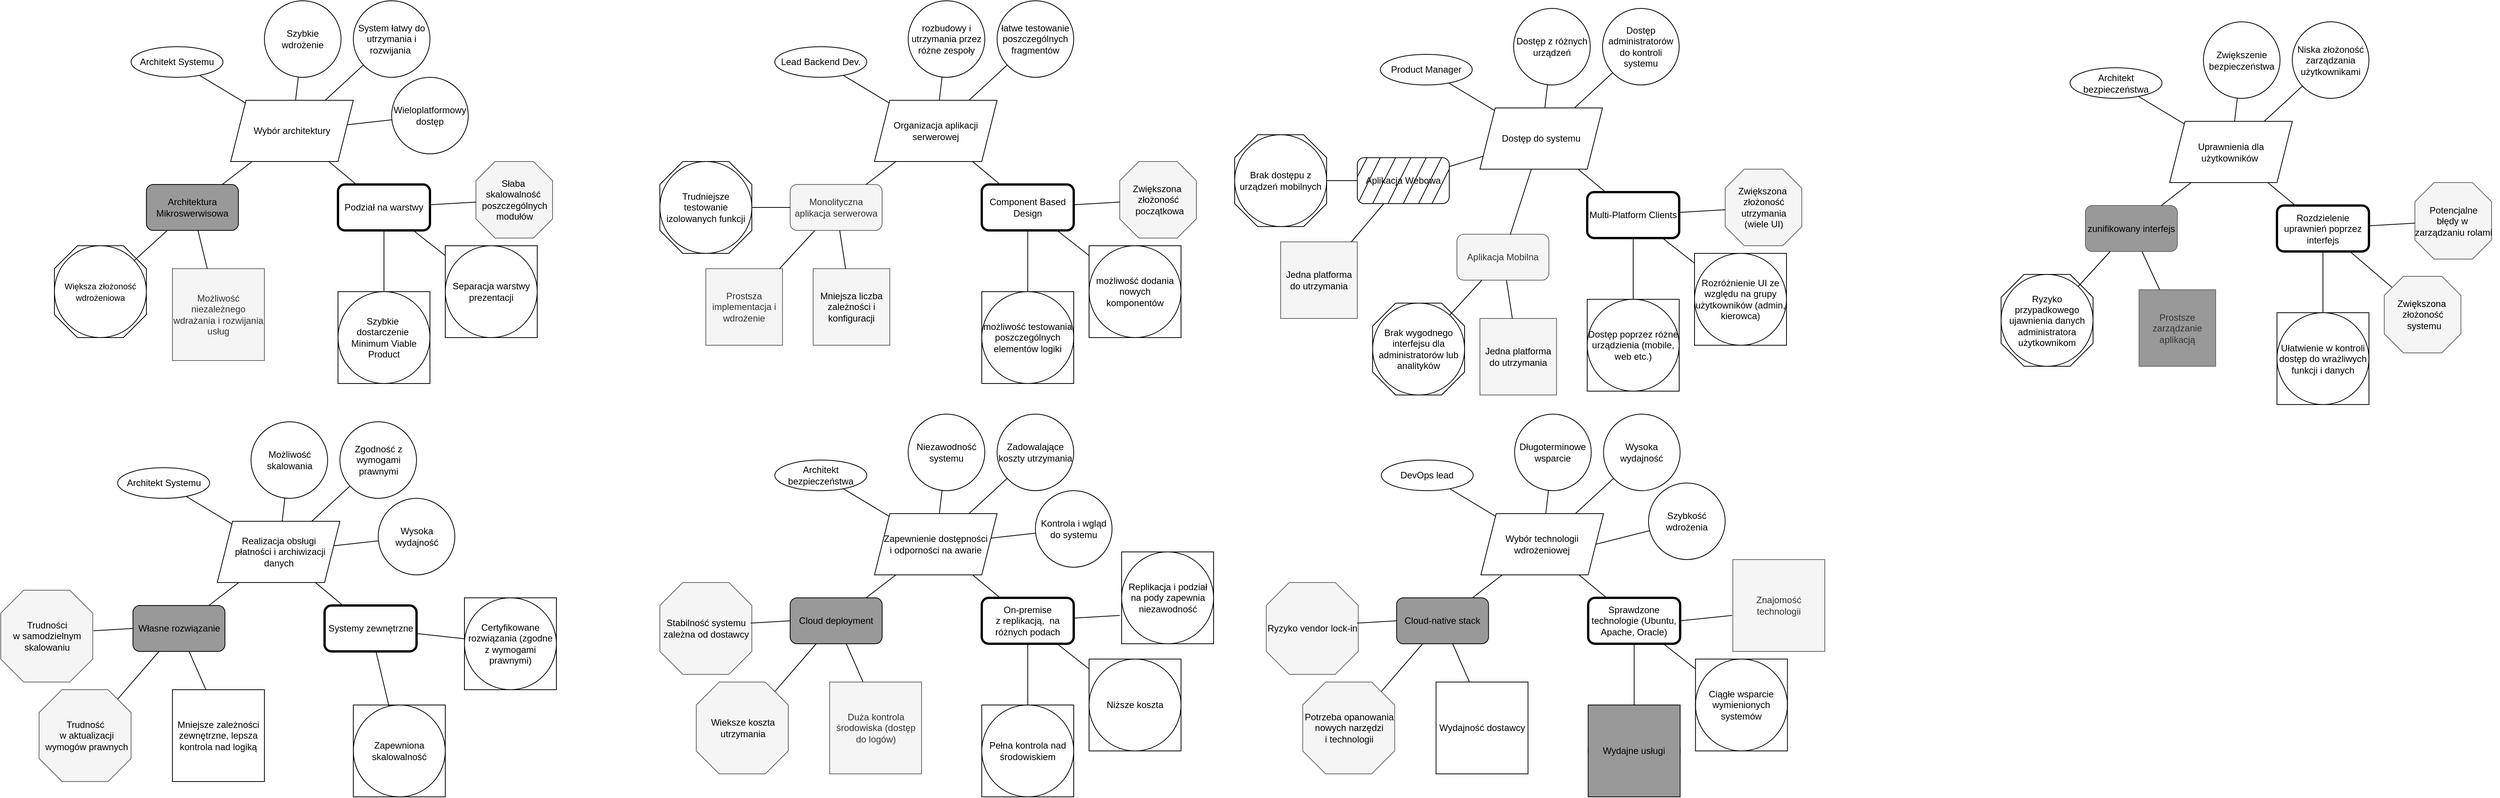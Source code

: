 <mxfile version="26.2.12">
  <diagram name="Strona-1" id="A-EYyAQWF-48cSR2ptDY">
    <mxGraphModel dx="866" dy="1311" grid="1" gridSize="10" guides="1" tooltips="1" connect="1" arrows="1" fold="1" page="1" pageScale="1" pageWidth="827" pageHeight="1169" math="0" shadow="0">
      <root>
        <mxCell id="0" />
        <mxCell id="1" parent="0" />
        <mxCell id="vxyVkt_PTZCki5Mz5ZuO-132" value="" style="ellipse;whiteSpace=wrap;html=1;aspect=fixed;fillColor=none;" parent="1" vertex="1">
          <mxGeometry x="2280" y="840" width="120" height="120" as="geometry" />
        </mxCell>
        <mxCell id="vxyVkt_PTZCki5Mz5ZuO-100" value="" style="ellipse;whiteSpace=wrap;html=1;aspect=fixed;fillColor=none;" parent="1" vertex="1">
          <mxGeometry x="2091.25" y="1030" width="120" height="120" as="geometry" />
        </mxCell>
        <mxCell id="vxyVkt_PTZCki5Mz5ZuO-101" value="Ciągłe wsparcie wymienionych systemów" style="whiteSpace=wrap;html=1;aspect=fixed;" parent="1" vertex="1">
          <mxGeometry x="2231.25" y="970" width="120" height="120" as="geometry" />
        </mxCell>
        <mxCell id="vxyVkt_PTZCki5Mz5ZuO-102" value="" style="ellipse;whiteSpace=wrap;html=1;aspect=fixed;fillColor=none;" parent="1" vertex="1">
          <mxGeometry x="2231.25" y="970" width="120" height="120" as="geometry" />
        </mxCell>
        <mxCell id="vxyVkt_PTZCki5Mz5ZuO-97" value="" style="verticalLabelPosition=bottom;verticalAlign=top;html=1;shape=mxgraph.basic.polygon;polyCoords=[[0.25,0],[0.75,0],[1,0.25],[1,0.75],[0.75,1],[0.25,1],[0,0.75],[0,0.25]];polyline=0;fillColor=#f5f5f5;fontColor=#333333;strokeColor=#666666;" parent="1" vertex="1">
          <mxGeometry x="880" y="870" width="120" height="120" as="geometry" />
        </mxCell>
        <mxCell id="8hqsfwtfT8Qknly6Bg2j-32" value="" style="verticalLabelPosition=bottom;verticalAlign=top;html=1;shape=mxgraph.basic.polygon;polyCoords=[[0.25,0],[0.75,0],[1,0.25],[1,0.75],[0.75,1],[0.25,1],[0,0.75],[0,0.25]];polyline=0;" parent="1" vertex="1">
          <mxGeometry x="90" y="430" width="120" height="120" as="geometry" />
        </mxCell>
        <mxCell id="8hqsfwtfT8Qknly6Bg2j-33" value="&lt;span id=&quot;docs-internal-guid-58827c40-7fff-5f37-f57f-2e0d7567ded7&quot;&gt;&lt;span style=&quot;font-family: Arial, sans-serif; background-color: transparent; font-variant-numeric: normal; font-variant-east-asian: normal; font-variant-alternates: normal; font-variant-position: normal; font-variant-emoji: normal; vertical-align: baseline; white-space-collapse: preserve;&quot;&gt;&lt;font style=&quot;font-size: 11px;&quot;&gt;Większa złożoność wdrożeniowa&lt;/font&gt;&lt;/span&gt;&lt;/span&gt;" style="ellipse;whiteSpace=wrap;html=1;aspect=fixed;fillColor=none;" parent="1" vertex="1">
          <mxGeometry x="90" y="430" width="120" height="120" as="geometry" />
        </mxCell>
        <mxCell id="vxyVkt_PTZCki5Mz5ZuO-65" value="Pełna kontrola nad środowiskiem" style="whiteSpace=wrap;html=1;aspect=fixed;" parent="1" vertex="1">
          <mxGeometry x="1300" y="1030" width="120" height="120" as="geometry" />
        </mxCell>
        <mxCell id="vxyVkt_PTZCki5Mz5ZuO-66" value="" style="ellipse;whiteSpace=wrap;html=1;aspect=fixed;fillColor=none;" parent="1" vertex="1">
          <mxGeometry x="1300" y="1030" width="120" height="120" as="geometry" />
        </mxCell>
        <mxCell id="vxyVkt_PTZCki5Mz5ZuO-67" value="Niższe koszta" style="whiteSpace=wrap;html=1;aspect=fixed;" parent="1" vertex="1">
          <mxGeometry x="1440" y="970" width="120" height="120" as="geometry" />
        </mxCell>
        <mxCell id="vxyVkt_PTZCki5Mz5ZuO-68" value="" style="ellipse;whiteSpace=wrap;html=1;aspect=fixed;fillColor=none;" parent="1" vertex="1">
          <mxGeometry x="1440" y="970" width="120" height="120" as="geometry" />
        </mxCell>
        <mxCell id="vxyVkt_PTZCki5Mz5ZuO-87" value="Replikacja i podział na pody zapewnia niezawodność" style="whiteSpace=wrap;html=1;aspect=fixed;" parent="1" vertex="1">
          <mxGeometry x="1482.5" y="830" width="120" height="120" as="geometry" />
        </mxCell>
        <mxCell id="vxyVkt_PTZCki5Mz5ZuO-88" value="" style="ellipse;whiteSpace=wrap;html=1;aspect=fixed;fillColor=none;" parent="1" vertex="1">
          <mxGeometry x="1482.5" y="830" width="120" height="120" as="geometry" />
        </mxCell>
        <mxCell id="vxyVkt_PTZCki5Mz5ZuO-37" value="Zapewniona skalowalność" style="whiteSpace=wrap;html=1;aspect=fixed;" parent="1" vertex="1">
          <mxGeometry x="480" y="1030" width="120" height="120" as="geometry" />
        </mxCell>
        <mxCell id="vxyVkt_PTZCki5Mz5ZuO-38" value="" style="ellipse;whiteSpace=wrap;html=1;aspect=fixed;fillColor=none;" parent="1" vertex="1">
          <mxGeometry x="480" y="1030" width="120" height="120" as="geometry" />
        </mxCell>
        <mxCell id="8hqsfwtfT8Qknly6Bg2j-1" value="Wybór architektury" style="shape=parallelogram;perimeter=parallelogramPerimeter;whiteSpace=wrap;html=1;fixedSize=1;" parent="1" vertex="1">
          <mxGeometry x="320" y="240" width="160" height="80" as="geometry" />
        </mxCell>
        <mxCell id="8hqsfwtfT8Qknly6Bg2j-2" value="&lt;span&gt;Podział na warstwy&lt;/span&gt;" style="rounded=1;whiteSpace=wrap;html=1;labelBackgroundColor=none;strokeWidth=3;" parent="1" vertex="1">
          <mxGeometry x="460" y="350" width="120" height="60" as="geometry" />
        </mxCell>
        <mxCell id="8hqsfwtfT8Qknly6Bg2j-3" value="System łatwy do utrzymania i rozwijania&amp;nbsp;" style="ellipse;whiteSpace=wrap;html=1;aspect=fixed;" parent="1" vertex="1">
          <mxGeometry x="480" y="110" width="100" height="100" as="geometry" />
        </mxCell>
        <mxCell id="8hqsfwtfT8Qknly6Bg2j-4" value="Szybkie wdrożenie" style="ellipse;whiteSpace=wrap;html=1;aspect=fixed;" parent="1" vertex="1">
          <mxGeometry x="364" y="110" width="100" height="100" as="geometry" />
        </mxCell>
        <mxCell id="8hqsfwtfT8Qknly6Bg2j-6" value="Wieloplatformowy dostęp" style="ellipse;whiteSpace=wrap;html=1;aspect=fixed;" parent="1" vertex="1">
          <mxGeometry x="530" y="210" width="100" height="100" as="geometry" />
        </mxCell>
        <mxCell id="8hqsfwtfT8Qknly6Bg2j-7" value="" style="endArrow=none;html=1;rounded=0;" parent="1" source="8hqsfwtfT8Qknly6Bg2j-1" target="8hqsfwtfT8Qknly6Bg2j-4" edge="1">
          <mxGeometry width="50" height="50" relative="1" as="geometry">
            <mxPoint x="390" y="380" as="sourcePoint" />
            <mxPoint x="440" y="330" as="targetPoint" />
          </mxGeometry>
        </mxCell>
        <mxCell id="8hqsfwtfT8Qknly6Bg2j-8" value="" style="endArrow=none;html=1;rounded=0;" parent="1" source="8hqsfwtfT8Qknly6Bg2j-1" target="8hqsfwtfT8Qknly6Bg2j-3" edge="1">
          <mxGeometry width="50" height="50" relative="1" as="geometry">
            <mxPoint x="390" y="380" as="sourcePoint" />
            <mxPoint x="440" y="330" as="targetPoint" />
          </mxGeometry>
        </mxCell>
        <mxCell id="8hqsfwtfT8Qknly6Bg2j-9" value="" style="endArrow=none;html=1;rounded=0;" parent="1" source="8hqsfwtfT8Qknly6Bg2j-1" target="8hqsfwtfT8Qknly6Bg2j-6" edge="1">
          <mxGeometry width="50" height="50" relative="1" as="geometry">
            <mxPoint x="390" y="380" as="sourcePoint" />
            <mxPoint x="440" y="330" as="targetPoint" />
          </mxGeometry>
        </mxCell>
        <mxCell id="8hqsfwtfT8Qknly6Bg2j-10" value="Architektura Mikroswerwisowa" style="rounded=1;whiteSpace=wrap;html=1;fillColor=#999999;" parent="1" vertex="1">
          <mxGeometry x="210" y="350" width="120" height="60" as="geometry" />
        </mxCell>
        <mxCell id="8hqsfwtfT8Qknly6Bg2j-12" value="Szybkie&amp;nbsp;&lt;div&gt;dostarczenie&amp;nbsp;&lt;div&gt;Minimum Viable Product&lt;/div&gt;&lt;/div&gt;" style="whiteSpace=wrap;html=1;aspect=fixed;" parent="1" vertex="1">
          <mxGeometry x="460" y="490" width="120" height="120" as="geometry" />
        </mxCell>
        <mxCell id="8hqsfwtfT8Qknly6Bg2j-13" value="" style="ellipse;whiteSpace=wrap;html=1;aspect=fixed;fillColor=none;" parent="1" vertex="1">
          <mxGeometry x="460" y="490" width="120" height="120" as="geometry" />
        </mxCell>
        <mxCell id="8hqsfwtfT8Qknly6Bg2j-14" value="" style="endArrow=none;html=1;rounded=0;" parent="1" source="8hqsfwtfT8Qknly6Bg2j-13" target="8hqsfwtfT8Qknly6Bg2j-2" edge="1">
          <mxGeometry width="50" height="50" relative="1" as="geometry">
            <mxPoint x="390" y="400" as="sourcePoint" />
            <mxPoint x="440" y="350" as="targetPoint" />
          </mxGeometry>
        </mxCell>
        <mxCell id="8hqsfwtfT8Qknly6Bg2j-17" value="Separacja warstwy prezentacji" style="whiteSpace=wrap;html=1;aspect=fixed;" parent="1" vertex="1">
          <mxGeometry x="600" y="430" width="120" height="120" as="geometry" />
        </mxCell>
        <mxCell id="8hqsfwtfT8Qknly6Bg2j-18" value="" style="ellipse;whiteSpace=wrap;html=1;aspect=fixed;fillColor=none;" parent="1" vertex="1">
          <mxGeometry x="600" y="430" width="120" height="120" as="geometry" />
        </mxCell>
        <mxCell id="8hqsfwtfT8Qknly6Bg2j-20" value="" style="endArrow=none;html=1;rounded=0;" parent="1" source="8hqsfwtfT8Qknly6Bg2j-17" target="8hqsfwtfT8Qknly6Bg2j-2" edge="1">
          <mxGeometry width="50" height="50" relative="1" as="geometry">
            <mxPoint x="390" y="400" as="sourcePoint" />
            <mxPoint x="440" y="350" as="targetPoint" />
          </mxGeometry>
        </mxCell>
        <mxCell id="8hqsfwtfT8Qknly6Bg2j-24" value="" style="verticalLabelPosition=bottom;verticalAlign=top;html=1;shape=mxgraph.basic.polygon;polyCoords=[[0.25,0],[0.75,0],[1,0.25],[1,0.75],[0.75,1],[0.25,1],[0,0.75],[0,0.25]];polyline=0;fillColor=#f5f5f5;fontColor=#333333;strokeColor=#666666;" parent="1" vertex="1">
          <mxGeometry x="640" y="320" width="100" height="100" as="geometry" />
        </mxCell>
        <mxCell id="8hqsfwtfT8Qknly6Bg2j-25" value="Słaba&amp;nbsp;&lt;div&gt;skalowalność&amp;nbsp;&lt;/div&gt;&lt;div&gt;poszczególnych&lt;/div&gt;&lt;div&gt;modułów&lt;/div&gt;" style="text;html=1;align=center;verticalAlign=middle;resizable=0;points=[];autosize=1;strokeColor=none;fillColor=none;" parent="1" vertex="1">
          <mxGeometry x="635" y="335" width="110" height="70" as="geometry" />
        </mxCell>
        <mxCell id="8hqsfwtfT8Qknly6Bg2j-27" value="" style="endArrow=none;html=1;rounded=0;" parent="1" source="8hqsfwtfT8Qknly6Bg2j-2" target="8hqsfwtfT8Qknly6Bg2j-24" edge="1">
          <mxGeometry width="50" height="50" relative="1" as="geometry">
            <mxPoint x="390" y="400" as="sourcePoint" />
            <mxPoint x="440" y="350" as="targetPoint" />
          </mxGeometry>
        </mxCell>
        <mxCell id="8hqsfwtfT8Qknly6Bg2j-28" value="" style="endArrow=none;html=1;rounded=0;" parent="1" source="8hqsfwtfT8Qknly6Bg2j-2" target="8hqsfwtfT8Qknly6Bg2j-1" edge="1">
          <mxGeometry width="50" height="50" relative="1" as="geometry">
            <mxPoint x="390" y="400" as="sourcePoint" />
            <mxPoint x="440" y="350" as="targetPoint" />
          </mxGeometry>
        </mxCell>
        <mxCell id="8hqsfwtfT8Qknly6Bg2j-30" value="Możliwość niezależnego wdrażania i rozwijania usług" style="whiteSpace=wrap;html=1;aspect=fixed;fillColor=#f5f5f5;fontColor=#333333;strokeColor=#666666;" parent="1" vertex="1">
          <mxGeometry x="244" y="460" width="120" height="120" as="geometry" />
        </mxCell>
        <mxCell id="8hqsfwtfT8Qknly6Bg2j-31" value="" style="endArrow=none;html=1;rounded=0;" parent="1" source="8hqsfwtfT8Qknly6Bg2j-30" target="8hqsfwtfT8Qknly6Bg2j-10" edge="1">
          <mxGeometry width="50" height="50" relative="1" as="geometry">
            <mxPoint x="390" y="400" as="sourcePoint" />
            <mxPoint x="440" y="350" as="targetPoint" />
          </mxGeometry>
        </mxCell>
        <mxCell id="8hqsfwtfT8Qknly6Bg2j-34" value="" style="endArrow=none;html=1;rounded=0;" parent="1" source="8hqsfwtfT8Qknly6Bg2j-33" target="8hqsfwtfT8Qknly6Bg2j-10" edge="1">
          <mxGeometry width="50" height="50" relative="1" as="geometry">
            <mxPoint x="390" y="400" as="sourcePoint" />
            <mxPoint x="440" y="350" as="targetPoint" />
          </mxGeometry>
        </mxCell>
        <mxCell id="8hqsfwtfT8Qknly6Bg2j-35" value="" style="endArrow=none;html=1;rounded=0;" parent="1" source="8hqsfwtfT8Qknly6Bg2j-10" target="8hqsfwtfT8Qknly6Bg2j-1" edge="1">
          <mxGeometry width="50" height="50" relative="1" as="geometry">
            <mxPoint x="390" y="400" as="sourcePoint" />
            <mxPoint x="440" y="350" as="targetPoint" />
          </mxGeometry>
        </mxCell>
        <mxCell id="8hqsfwtfT8Qknly6Bg2j-37" value="Architekt Systemu" style="ellipse;whiteSpace=wrap;html=1;" parent="1" vertex="1">
          <mxGeometry x="190" y="170" width="120" height="40" as="geometry" />
        </mxCell>
        <mxCell id="8hqsfwtfT8Qknly6Bg2j-38" value="" style="endArrow=none;startArrow=none;html=1;rounded=0;startFill=0;" parent="1" source="8hqsfwtfT8Qknly6Bg2j-37" target="8hqsfwtfT8Qknly6Bg2j-1" edge="1">
          <mxGeometry width="50" height="50" relative="1" as="geometry">
            <mxPoint x="390" y="400" as="sourcePoint" />
            <mxPoint x="440" y="350" as="targetPoint" />
          </mxGeometry>
        </mxCell>
        <mxCell id="8hqsfwtfT8Qknly6Bg2j-39" value="Organizacja aplikacji serwerowej" style="shape=parallelogram;perimeter=parallelogramPerimeter;whiteSpace=wrap;html=1;fixedSize=1;" parent="1" vertex="1">
          <mxGeometry x="1160" y="240" width="160" height="80" as="geometry" />
        </mxCell>
        <mxCell id="8hqsfwtfT8Qknly6Bg2j-40" value="&lt;span&gt;Component Based Design&lt;/span&gt;" style="rounded=1;whiteSpace=wrap;html=1;labelBackgroundColor=none;strokeWidth=3;" parent="1" vertex="1">
          <mxGeometry x="1300" y="350" width="120" height="60" as="geometry" />
        </mxCell>
        <mxCell id="8hqsfwtfT8Qknly6Bg2j-41" value="łatwe testowanie poszczególnych fragmentów" style="ellipse;whiteSpace=wrap;html=1;aspect=fixed;" parent="1" vertex="1">
          <mxGeometry x="1320" y="110" width="100" height="100" as="geometry" />
        </mxCell>
        <mxCell id="8hqsfwtfT8Qknly6Bg2j-42" value="rozbudowy i utrzymania przez różne zespoły" style="ellipse;whiteSpace=wrap;html=1;aspect=fixed;" parent="1" vertex="1">
          <mxGeometry x="1204" y="110" width="100" height="100" as="geometry" />
        </mxCell>
        <mxCell id="8hqsfwtfT8Qknly6Bg2j-44" value="" style="endArrow=none;html=1;rounded=0;" parent="1" source="8hqsfwtfT8Qknly6Bg2j-39" target="8hqsfwtfT8Qknly6Bg2j-42" edge="1">
          <mxGeometry width="50" height="50" relative="1" as="geometry">
            <mxPoint x="1230" y="380" as="sourcePoint" />
            <mxPoint x="1280" y="330" as="targetPoint" />
          </mxGeometry>
        </mxCell>
        <mxCell id="8hqsfwtfT8Qknly6Bg2j-45" value="" style="endArrow=none;html=1;rounded=0;" parent="1" source="8hqsfwtfT8Qknly6Bg2j-39" target="8hqsfwtfT8Qknly6Bg2j-41" edge="1">
          <mxGeometry width="50" height="50" relative="1" as="geometry">
            <mxPoint x="1230" y="380" as="sourcePoint" />
            <mxPoint x="1280" y="330" as="targetPoint" />
          </mxGeometry>
        </mxCell>
        <mxCell id="8hqsfwtfT8Qknly6Bg2j-47" value="Monolityczna aplikacja serwerowa" style="rounded=1;whiteSpace=wrap;html=1;fillColor=#f5f5f5;fontColor=#333333;strokeColor=#666666;" parent="1" vertex="1">
          <mxGeometry x="1050" y="350" width="120" height="60" as="geometry" />
        </mxCell>
        <mxCell id="8hqsfwtfT8Qknly6Bg2j-48" value="możliwość testowania poszczególnych elementów logiki" style="whiteSpace=wrap;html=1;aspect=fixed;" parent="1" vertex="1">
          <mxGeometry x="1300" y="490" width="120" height="120" as="geometry" />
        </mxCell>
        <mxCell id="8hqsfwtfT8Qknly6Bg2j-49" value="" style="ellipse;whiteSpace=wrap;html=1;aspect=fixed;fillColor=none;" parent="1" vertex="1">
          <mxGeometry x="1300" y="490" width="120" height="120" as="geometry" />
        </mxCell>
        <mxCell id="8hqsfwtfT8Qknly6Bg2j-50" value="" style="endArrow=none;html=1;rounded=0;" parent="1" source="8hqsfwtfT8Qknly6Bg2j-49" target="8hqsfwtfT8Qknly6Bg2j-40" edge="1">
          <mxGeometry width="50" height="50" relative="1" as="geometry">
            <mxPoint x="1230" y="400" as="sourcePoint" />
            <mxPoint x="1280" y="350" as="targetPoint" />
          </mxGeometry>
        </mxCell>
        <mxCell id="8hqsfwtfT8Qknly6Bg2j-51" value="możliwość dodania nowych komponentów" style="whiteSpace=wrap;html=1;aspect=fixed;" parent="1" vertex="1">
          <mxGeometry x="1440" y="430" width="120" height="120" as="geometry" />
        </mxCell>
        <mxCell id="8hqsfwtfT8Qknly6Bg2j-52" value="" style="ellipse;whiteSpace=wrap;html=1;aspect=fixed;fillColor=none;" parent="1" vertex="1">
          <mxGeometry x="1440" y="430" width="120" height="120" as="geometry" />
        </mxCell>
        <mxCell id="8hqsfwtfT8Qknly6Bg2j-53" value="" style="endArrow=none;html=1;rounded=0;" parent="1" source="8hqsfwtfT8Qknly6Bg2j-51" target="8hqsfwtfT8Qknly6Bg2j-40" edge="1">
          <mxGeometry width="50" height="50" relative="1" as="geometry">
            <mxPoint x="1230" y="400" as="sourcePoint" />
            <mxPoint x="1280" y="350" as="targetPoint" />
          </mxGeometry>
        </mxCell>
        <mxCell id="8hqsfwtfT8Qknly6Bg2j-54" value="" style="verticalLabelPosition=bottom;verticalAlign=top;html=1;shape=mxgraph.basic.polygon;polyCoords=[[0.25,0],[0.75,0],[1,0.25],[1,0.75],[0.75,1],[0.25,1],[0,0.75],[0,0.25]];polyline=0;fillColor=#f5f5f5;fontColor=#333333;strokeColor=#666666;" parent="1" vertex="1">
          <mxGeometry x="1480" y="320" width="100" height="100" as="geometry" />
        </mxCell>
        <mxCell id="8hqsfwtfT8Qknly6Bg2j-55" value="Zwiększona&amp;nbsp;&lt;div&gt;złożoność&lt;/div&gt;&lt;div&gt;&amp;nbsp;początkowa&lt;/div&gt;" style="text;html=1;align=center;verticalAlign=middle;resizable=0;points=[];autosize=1;strokeColor=none;fillColor=none;" parent="1" vertex="1">
          <mxGeometry x="1485" y="340" width="90" height="60" as="geometry" />
        </mxCell>
        <mxCell id="8hqsfwtfT8Qknly6Bg2j-56" value="" style="endArrow=none;html=1;rounded=0;" parent="1" source="8hqsfwtfT8Qknly6Bg2j-40" target="8hqsfwtfT8Qknly6Bg2j-54" edge="1">
          <mxGeometry width="50" height="50" relative="1" as="geometry">
            <mxPoint x="1230" y="400" as="sourcePoint" />
            <mxPoint x="1280" y="350" as="targetPoint" />
          </mxGeometry>
        </mxCell>
        <mxCell id="8hqsfwtfT8Qknly6Bg2j-57" value="" style="endArrow=none;html=1;rounded=0;" parent="1" source="8hqsfwtfT8Qknly6Bg2j-40" target="8hqsfwtfT8Qknly6Bg2j-39" edge="1">
          <mxGeometry width="50" height="50" relative="1" as="geometry">
            <mxPoint x="1230" y="400" as="sourcePoint" />
            <mxPoint x="1280" y="350" as="targetPoint" />
          </mxGeometry>
        </mxCell>
        <mxCell id="8hqsfwtfT8Qknly6Bg2j-58" value="Prostsza implementacja i wdrożenie" style="whiteSpace=wrap;html=1;aspect=fixed;fillColor=#f5f5f5;fontColor=#333333;strokeColor=#666666;" parent="1" vertex="1">
          <mxGeometry x="940" y="460" width="100" height="100" as="geometry" />
        </mxCell>
        <mxCell id="8hqsfwtfT8Qknly6Bg2j-59" value="" style="endArrow=none;html=1;rounded=0;" parent="1" source="8hqsfwtfT8Qknly6Bg2j-58" target="8hqsfwtfT8Qknly6Bg2j-47" edge="1">
          <mxGeometry width="50" height="50" relative="1" as="geometry">
            <mxPoint x="1230" y="400" as="sourcePoint" />
            <mxPoint x="1280" y="350" as="targetPoint" />
          </mxGeometry>
        </mxCell>
        <mxCell id="8hqsfwtfT8Qknly6Bg2j-60" value="" style="verticalLabelPosition=bottom;verticalAlign=top;html=1;shape=mxgraph.basic.polygon;polyCoords=[[0.25,0],[0.75,0],[1,0.25],[1,0.75],[0.75,1],[0.25,1],[0,0.75],[0,0.25]];polyline=0;" parent="1" vertex="1">
          <mxGeometry x="880" y="320" width="120" height="120" as="geometry" />
        </mxCell>
        <mxCell id="8hqsfwtfT8Qknly6Bg2j-61" value="Trudniejsze testowanie izolowanych funkcji" style="ellipse;whiteSpace=wrap;html=1;aspect=fixed;fillColor=none;" parent="1" vertex="1">
          <mxGeometry x="880" y="320" width="120" height="120" as="geometry" />
        </mxCell>
        <mxCell id="8hqsfwtfT8Qknly6Bg2j-62" value="" style="endArrow=none;html=1;rounded=0;" parent="1" source="8hqsfwtfT8Qknly6Bg2j-61" target="8hqsfwtfT8Qknly6Bg2j-47" edge="1">
          <mxGeometry width="50" height="50" relative="1" as="geometry">
            <mxPoint x="1230" y="400" as="sourcePoint" />
            <mxPoint x="1280" y="350" as="targetPoint" />
          </mxGeometry>
        </mxCell>
        <mxCell id="8hqsfwtfT8Qknly6Bg2j-63" value="" style="endArrow=none;html=1;rounded=0;" parent="1" source="8hqsfwtfT8Qknly6Bg2j-47" target="8hqsfwtfT8Qknly6Bg2j-39" edge="1">
          <mxGeometry width="50" height="50" relative="1" as="geometry">
            <mxPoint x="1230" y="400" as="sourcePoint" />
            <mxPoint x="1280" y="350" as="targetPoint" />
          </mxGeometry>
        </mxCell>
        <mxCell id="8hqsfwtfT8Qknly6Bg2j-64" value="Lead Backend Dev." style="ellipse;whiteSpace=wrap;html=1;" parent="1" vertex="1">
          <mxGeometry x="1030" y="170" width="120" height="40" as="geometry" />
        </mxCell>
        <mxCell id="8hqsfwtfT8Qknly6Bg2j-65" value="" style="endArrow=none;startArrow=none;html=1;rounded=0;startFill=0;" parent="1" source="8hqsfwtfT8Qknly6Bg2j-64" target="8hqsfwtfT8Qknly6Bg2j-39" edge="1">
          <mxGeometry width="50" height="50" relative="1" as="geometry">
            <mxPoint x="1230" y="400" as="sourcePoint" />
            <mxPoint x="1280" y="350" as="targetPoint" />
          </mxGeometry>
        </mxCell>
        <mxCell id="8hqsfwtfT8Qknly6Bg2j-66" value="&lt;span id=&quot;docs-internal-guid-5d67c15b-7fff-fc11-2986-5cffc23a9147&quot;&gt;&lt;span style=&quot;font-family: Arial, sans-serif; color: rgb(0, 0, 0); background-color: transparent; font-variant-numeric: normal; font-variant-east-asian: normal; font-variant-alternates: normal; font-variant-position: normal; font-variant-emoji: normal; vertical-align: baseline; white-space-collapse: preserve;&quot;&gt;&lt;font&gt;Mniejsza liczba zależności i konfiguracji&lt;/font&gt;&lt;/span&gt;&lt;/span&gt;" style="whiteSpace=wrap;html=1;aspect=fixed;fillColor=#f5f5f5;fontColor=#333333;strokeColor=#666666;" parent="1" vertex="1">
          <mxGeometry x="1080" y="460" width="100" height="100" as="geometry" />
        </mxCell>
        <mxCell id="8hqsfwtfT8Qknly6Bg2j-67" value="" style="endArrow=none;html=1;rounded=0;" parent="1" source="8hqsfwtfT8Qknly6Bg2j-47" target="8hqsfwtfT8Qknly6Bg2j-66" edge="1">
          <mxGeometry width="50" height="50" relative="1" as="geometry">
            <mxPoint x="1050" y="480" as="sourcePoint" />
            <mxPoint x="1100" y="430" as="targetPoint" />
          </mxGeometry>
        </mxCell>
        <mxCell id="8hqsfwtfT8Qknly6Bg2j-68" value="Dostęp do systemu" style="shape=parallelogram;perimeter=parallelogramPerimeter;whiteSpace=wrap;html=1;fixedSize=1;" parent="1" vertex="1">
          <mxGeometry x="1950" y="250" width="160" height="80" as="geometry" />
        </mxCell>
        <mxCell id="8hqsfwtfT8Qknly6Bg2j-69" value="&lt;span id=&quot;docs-internal-guid-236ea2a5-7fff-6485-3329-f8a95cef6eb5&quot;&gt;&lt;span style=&quot;font-family: Arial, sans-serif; background-color: transparent; font-variant-numeric: normal; font-variant-east-asian: normal; font-variant-alternates: normal; font-variant-position: normal; font-variant-emoji: normal; vertical-align: baseline; white-space-collapse: preserve;&quot;&gt;&lt;font&gt;Multi-Platform Clients&lt;/font&gt;&lt;/span&gt;&lt;/span&gt;" style="rounded=1;whiteSpace=wrap;html=1;labelBackgroundColor=none;strokeWidth=3;" parent="1" vertex="1">
          <mxGeometry x="2090" y="360" width="120" height="60" as="geometry" />
        </mxCell>
        <mxCell id="8hqsfwtfT8Qknly6Bg2j-70" value="Dostęp administratorów do kontroli systemu" style="ellipse;whiteSpace=wrap;html=1;aspect=fixed;" parent="1" vertex="1">
          <mxGeometry x="2110" y="120" width="100" height="100" as="geometry" />
        </mxCell>
        <mxCell id="8hqsfwtfT8Qknly6Bg2j-71" value="Dostęp z różnych urządzeń" style="ellipse;whiteSpace=wrap;html=1;aspect=fixed;" parent="1" vertex="1">
          <mxGeometry x="1994" y="120" width="100" height="100" as="geometry" />
        </mxCell>
        <mxCell id="8hqsfwtfT8Qknly6Bg2j-72" value="" style="endArrow=none;html=1;rounded=0;" parent="1" source="8hqsfwtfT8Qknly6Bg2j-68" target="8hqsfwtfT8Qknly6Bg2j-71" edge="1">
          <mxGeometry width="50" height="50" relative="1" as="geometry">
            <mxPoint x="2020" y="390" as="sourcePoint" />
            <mxPoint x="2070" y="340" as="targetPoint" />
          </mxGeometry>
        </mxCell>
        <mxCell id="8hqsfwtfT8Qknly6Bg2j-73" value="" style="endArrow=none;html=1;rounded=0;" parent="1" source="8hqsfwtfT8Qknly6Bg2j-68" target="8hqsfwtfT8Qknly6Bg2j-70" edge="1">
          <mxGeometry width="50" height="50" relative="1" as="geometry">
            <mxPoint x="2020" y="390" as="sourcePoint" />
            <mxPoint x="2070" y="340" as="targetPoint" />
          </mxGeometry>
        </mxCell>
        <mxCell id="8hqsfwtfT8Qknly6Bg2j-74" value="Aplikacja Mobilna" style="rounded=1;whiteSpace=wrap;html=1;fillColor=#f5f5f5;fontColor=#333333;strokeColor=#666666;" parent="1" vertex="1">
          <mxGeometry x="1920" y="415" width="120" height="60" as="geometry" />
        </mxCell>
        <mxCell id="8hqsfwtfT8Qknly6Bg2j-75" value="Dostęp poprzez różne urządzienia (mobile, web etc.)" style="whiteSpace=wrap;html=1;aspect=fixed;" parent="1" vertex="1">
          <mxGeometry x="2090" y="500" width="120" height="120" as="geometry" />
        </mxCell>
        <mxCell id="8hqsfwtfT8Qknly6Bg2j-76" value="" style="ellipse;whiteSpace=wrap;html=1;aspect=fixed;fillColor=none;" parent="1" vertex="1">
          <mxGeometry x="2090" y="500" width="120" height="120" as="geometry" />
        </mxCell>
        <mxCell id="8hqsfwtfT8Qknly6Bg2j-77" value="" style="endArrow=none;html=1;rounded=0;" parent="1" source="8hqsfwtfT8Qknly6Bg2j-76" target="8hqsfwtfT8Qknly6Bg2j-69" edge="1">
          <mxGeometry width="50" height="50" relative="1" as="geometry">
            <mxPoint x="2020" y="410" as="sourcePoint" />
            <mxPoint x="2070" y="360" as="targetPoint" />
          </mxGeometry>
        </mxCell>
        <mxCell id="8hqsfwtfT8Qknly6Bg2j-78" value="Rozróżnienie UI ze względu na grupy użytkowników (admin, kierowca)" style="whiteSpace=wrap;html=1;aspect=fixed;" parent="1" vertex="1">
          <mxGeometry x="2230" y="440" width="120" height="120" as="geometry" />
        </mxCell>
        <mxCell id="8hqsfwtfT8Qknly6Bg2j-79" value="" style="ellipse;whiteSpace=wrap;html=1;aspect=fixed;fillColor=none;" parent="1" vertex="1">
          <mxGeometry x="2230" y="440" width="120" height="120" as="geometry" />
        </mxCell>
        <mxCell id="8hqsfwtfT8Qknly6Bg2j-80" value="" style="endArrow=none;html=1;rounded=0;" parent="1" source="8hqsfwtfT8Qknly6Bg2j-78" target="8hqsfwtfT8Qknly6Bg2j-69" edge="1">
          <mxGeometry width="50" height="50" relative="1" as="geometry">
            <mxPoint x="2020" y="410" as="sourcePoint" />
            <mxPoint x="2070" y="360" as="targetPoint" />
          </mxGeometry>
        </mxCell>
        <mxCell id="8hqsfwtfT8Qknly6Bg2j-81" value="" style="verticalLabelPosition=bottom;verticalAlign=top;html=1;shape=mxgraph.basic.polygon;polyCoords=[[0.25,0],[0.75,0],[1,0.25],[1,0.75],[0.75,1],[0.25,1],[0,0.75],[0,0.25]];polyline=0;fillColor=#f5f5f5;fontColor=#333333;strokeColor=#666666;" parent="1" vertex="1">
          <mxGeometry x="2270" y="330" width="100" height="100" as="geometry" />
        </mxCell>
        <mxCell id="8hqsfwtfT8Qknly6Bg2j-82" value="Zwiększona&amp;nbsp;&lt;div&gt;złożoność&lt;/div&gt;&lt;div&gt;&amp;nbsp;utrzymania&amp;nbsp;&lt;/div&gt;&lt;div&gt;(wiele UI)&lt;/div&gt;" style="text;html=1;align=center;verticalAlign=middle;resizable=0;points=[];autosize=1;strokeColor=none;fillColor=none;" parent="1" vertex="1">
          <mxGeometry x="2275" y="345" width="90" height="70" as="geometry" />
        </mxCell>
        <mxCell id="8hqsfwtfT8Qknly6Bg2j-83" value="" style="endArrow=none;html=1;rounded=0;" parent="1" source="8hqsfwtfT8Qknly6Bg2j-69" target="8hqsfwtfT8Qknly6Bg2j-81" edge="1">
          <mxGeometry width="50" height="50" relative="1" as="geometry">
            <mxPoint x="2020" y="410" as="sourcePoint" />
            <mxPoint x="2070" y="360" as="targetPoint" />
          </mxGeometry>
        </mxCell>
        <mxCell id="8hqsfwtfT8Qknly6Bg2j-84" value="" style="endArrow=none;html=1;rounded=0;" parent="1" source="8hqsfwtfT8Qknly6Bg2j-69" target="8hqsfwtfT8Qknly6Bg2j-68" edge="1">
          <mxGeometry width="50" height="50" relative="1" as="geometry">
            <mxPoint x="2020" y="410" as="sourcePoint" />
            <mxPoint x="2070" y="360" as="targetPoint" />
          </mxGeometry>
        </mxCell>
        <mxCell id="8hqsfwtfT8Qknly6Bg2j-87" value="" style="verticalLabelPosition=bottom;verticalAlign=top;html=1;shape=mxgraph.basic.polygon;polyCoords=[[0.25,0],[0.75,0],[1,0.25],[1,0.75],[0.75,1],[0.25,1],[0,0.75],[0,0.25]];polyline=0;" parent="1" vertex="1">
          <mxGeometry x="1810" y="505" width="120" height="120" as="geometry" />
        </mxCell>
        <mxCell id="8hqsfwtfT8Qknly6Bg2j-88" value="Brak wygodnego interfejsu dla administratorów lub analityków" style="ellipse;whiteSpace=wrap;html=1;aspect=fixed;fillColor=none;" parent="1" vertex="1">
          <mxGeometry x="1810" y="505" width="120" height="120" as="geometry" />
        </mxCell>
        <mxCell id="8hqsfwtfT8Qknly6Bg2j-89" value="" style="endArrow=none;html=1;rounded=0;" parent="1" source="8hqsfwtfT8Qknly6Bg2j-88" target="8hqsfwtfT8Qknly6Bg2j-74" edge="1">
          <mxGeometry width="50" height="50" relative="1" as="geometry">
            <mxPoint x="2100" y="465" as="sourcePoint" />
            <mxPoint x="2150" y="415" as="targetPoint" />
          </mxGeometry>
        </mxCell>
        <mxCell id="8hqsfwtfT8Qknly6Bg2j-90" value="" style="endArrow=none;html=1;rounded=0;" parent="1" source="8hqsfwtfT8Qknly6Bg2j-74" target="8hqsfwtfT8Qknly6Bg2j-68" edge="1">
          <mxGeometry width="50" height="50" relative="1" as="geometry">
            <mxPoint x="2020" y="410" as="sourcePoint" />
            <mxPoint x="2070" y="360" as="targetPoint" />
          </mxGeometry>
        </mxCell>
        <mxCell id="8hqsfwtfT8Qknly6Bg2j-91" value="Product Manager" style="ellipse;whiteSpace=wrap;html=1;" parent="1" vertex="1">
          <mxGeometry x="1820" y="180" width="120" height="40" as="geometry" />
        </mxCell>
        <mxCell id="8hqsfwtfT8Qknly6Bg2j-92" value="" style="endArrow=none;startArrow=none;html=1;rounded=0;startFill=0;" parent="1" source="8hqsfwtfT8Qknly6Bg2j-91" target="8hqsfwtfT8Qknly6Bg2j-68" edge="1">
          <mxGeometry width="50" height="50" relative="1" as="geometry">
            <mxPoint x="2020" y="410" as="sourcePoint" />
            <mxPoint x="2070" y="360" as="targetPoint" />
          </mxGeometry>
        </mxCell>
        <mxCell id="8hqsfwtfT8Qknly6Bg2j-93" value="&lt;span id=&quot;docs-internal-guid-5d67c15b-7fff-fc11-2986-5cffc23a9147&quot;&gt;&lt;span style=&quot;font-family: Arial, sans-serif; color: rgb(0, 0, 0); background-color: transparent; font-variant-numeric: normal; font-variant-east-asian: normal; font-variant-alternates: normal; font-variant-position: normal; font-variant-emoji: normal; vertical-align: baseline; white-space-collapse: preserve;&quot;&gt;&lt;font&gt;Jedna platforma do utrzymania&lt;/font&gt;&lt;/span&gt;&lt;/span&gt;" style="whiteSpace=wrap;html=1;aspect=fixed;fillColor=#f5f5f5;fontColor=#333333;strokeColor=#666666;" parent="1" vertex="1">
          <mxGeometry x="1950" y="525" width="100" height="100" as="geometry" />
        </mxCell>
        <mxCell id="8hqsfwtfT8Qknly6Bg2j-94" value="" style="endArrow=none;html=1;rounded=0;" parent="1" source="8hqsfwtfT8Qknly6Bg2j-74" target="8hqsfwtfT8Qknly6Bg2j-93" edge="1">
          <mxGeometry width="50" height="50" relative="1" as="geometry">
            <mxPoint x="1920" y="545" as="sourcePoint" />
            <mxPoint x="1970" y="495" as="targetPoint" />
          </mxGeometry>
        </mxCell>
        <mxCell id="8hqsfwtfT8Qknly6Bg2j-95" value="Aplikacja Webowa" style="rounded=1;whiteSpace=wrap;html=1;" parent="1" vertex="1">
          <mxGeometry x="1790" y="315" width="120" height="60" as="geometry" />
        </mxCell>
        <mxCell id="8hqsfwtfT8Qknly6Bg2j-96" value="" style="verticalLabelPosition=bottom;verticalAlign=top;html=1;shape=mxgraph.basic.polygon;polyCoords=[[0.25,0],[0.75,0],[1,0.25],[1,0.75],[0.75,1],[0.25,1],[0,0.75],[0,0.25]];polyline=0;" parent="1" vertex="1">
          <mxGeometry x="1630" y="285" width="120" height="120" as="geometry" />
        </mxCell>
        <mxCell id="8hqsfwtfT8Qknly6Bg2j-97" value="Brak dostępu z urządzeń mobilnych" style="ellipse;whiteSpace=wrap;html=1;aspect=fixed;fillColor=none;" parent="1" vertex="1">
          <mxGeometry x="1630" y="285" width="120" height="120" as="geometry" />
        </mxCell>
        <mxCell id="8hqsfwtfT8Qknly6Bg2j-98" value="" style="endArrow=none;html=1;rounded=0;" parent="1" source="8hqsfwtfT8Qknly6Bg2j-97" target="8hqsfwtfT8Qknly6Bg2j-95" edge="1">
          <mxGeometry width="50" height="50" relative="1" as="geometry">
            <mxPoint x="1970" y="365" as="sourcePoint" />
            <mxPoint x="2020" y="315" as="targetPoint" />
          </mxGeometry>
        </mxCell>
        <mxCell id="8hqsfwtfT8Qknly6Bg2j-99" value="&lt;span id=&quot;docs-internal-guid-5d67c15b-7fff-fc11-2986-5cffc23a9147&quot;&gt;&lt;span style=&quot;font-family: Arial, sans-serif; color: rgb(0, 0, 0); background-color: transparent; font-variant-numeric: normal; font-variant-east-asian: normal; font-variant-alternates: normal; font-variant-position: normal; font-variant-emoji: normal; vertical-align: baseline; white-space-collapse: preserve;&quot;&gt;&lt;font&gt;Jedna platforma do utrzymania&lt;/font&gt;&lt;/span&gt;&lt;/span&gt;" style="whiteSpace=wrap;html=1;aspect=fixed;fillColor=#f5f5f5;fontColor=#333333;strokeColor=#666666;" parent="1" vertex="1">
          <mxGeometry x="1690" y="425" width="100" height="100" as="geometry" />
        </mxCell>
        <mxCell id="8hqsfwtfT8Qknly6Bg2j-100" value="" style="endArrow=none;html=1;rounded=0;" parent="1" source="8hqsfwtfT8Qknly6Bg2j-95" target="8hqsfwtfT8Qknly6Bg2j-99" edge="1">
          <mxGeometry width="50" height="50" relative="1" as="geometry">
            <mxPoint x="1790" y="445" as="sourcePoint" />
            <mxPoint x="1840" y="395" as="targetPoint" />
          </mxGeometry>
        </mxCell>
        <mxCell id="8hqsfwtfT8Qknly6Bg2j-101" value="" style="endArrow=none;html=1;rounded=0;" parent="1" source="8hqsfwtfT8Qknly6Bg2j-95" target="8hqsfwtfT8Qknly6Bg2j-68" edge="1">
          <mxGeometry width="50" height="50" relative="1" as="geometry">
            <mxPoint x="1740" y="400" as="sourcePoint" />
            <mxPoint x="1790" y="350" as="targetPoint" />
          </mxGeometry>
        </mxCell>
        <mxCell id="8hqsfwtfT8Qknly6Bg2j-102" value="" style="endArrow=none;html=1;rounded=0;exitX=0.021;exitY=0.934;exitDx=0;exitDy=0;entryX=0.25;entryY=0;entryDx=0;entryDy=0;exitPerimeter=0;" parent="1" source="8hqsfwtfT8Qknly6Bg2j-95" target="8hqsfwtfT8Qknly6Bg2j-95" edge="1">
          <mxGeometry width="50" height="50" relative="1" as="geometry">
            <mxPoint x="1760" y="370" as="sourcePoint" />
            <mxPoint x="1810" y="320" as="targetPoint" />
          </mxGeometry>
        </mxCell>
        <mxCell id="8hqsfwtfT8Qknly6Bg2j-103" value="" style="endArrow=none;html=1;rounded=0;exitX=0;exitY=1;exitDx=0;exitDy=0;entryX=0.25;entryY=0;entryDx=0;entryDy=0;" parent="1" edge="1">
          <mxGeometry width="50" height="50" relative="1" as="geometry">
            <mxPoint x="1810" y="375" as="sourcePoint" />
            <mxPoint x="1840" y="315" as="targetPoint" />
          </mxGeometry>
        </mxCell>
        <mxCell id="8hqsfwtfT8Qknly6Bg2j-104" value="" style="endArrow=none;html=1;rounded=0;exitX=0;exitY=1;exitDx=0;exitDy=0;entryX=0.25;entryY=0;entryDx=0;entryDy=0;" parent="1" edge="1">
          <mxGeometry width="50" height="50" relative="1" as="geometry">
            <mxPoint x="1830" y="375" as="sourcePoint" />
            <mxPoint x="1860" y="315" as="targetPoint" />
          </mxGeometry>
        </mxCell>
        <mxCell id="8hqsfwtfT8Qknly6Bg2j-105" value="" style="endArrow=none;html=1;rounded=0;exitX=0;exitY=1;exitDx=0;exitDy=0;entryX=0.25;entryY=0;entryDx=0;entryDy=0;" parent="1" edge="1">
          <mxGeometry width="50" height="50" relative="1" as="geometry">
            <mxPoint x="1850" y="375" as="sourcePoint" />
            <mxPoint x="1880" y="315" as="targetPoint" />
          </mxGeometry>
        </mxCell>
        <mxCell id="8hqsfwtfT8Qknly6Bg2j-106" value="" style="endArrow=none;html=1;rounded=0;exitX=0;exitY=1;exitDx=0;exitDy=0;entryX=0.25;entryY=0;entryDx=0;entryDy=0;" parent="1" edge="1">
          <mxGeometry width="50" height="50" relative="1" as="geometry">
            <mxPoint x="1870" y="375" as="sourcePoint" />
            <mxPoint x="1900" y="315" as="targetPoint" />
          </mxGeometry>
        </mxCell>
        <mxCell id="8hqsfwtfT8Qknly6Bg2j-107" value="" style="endArrow=none;html=1;rounded=0;entryX=0.25;entryY=0;entryDx=0;entryDy=0;exitX=0.81;exitY=1.006;exitDx=0;exitDy=0;exitPerimeter=0;" parent="1" source="8hqsfwtfT8Qknly6Bg2j-95" edge="1">
          <mxGeometry width="50" height="50" relative="1" as="geometry">
            <mxPoint x="1890" y="370" as="sourcePoint" />
            <mxPoint x="1910" y="330" as="targetPoint" />
          </mxGeometry>
        </mxCell>
        <mxCell id="8hqsfwtfT8Qknly6Bg2j-108" value="" style="endArrow=none;html=1;rounded=0;entryX=0.108;entryY=-0.002;entryDx=0;entryDy=0;entryPerimeter=0;" parent="1" target="8hqsfwtfT8Qknly6Bg2j-95" edge="1">
          <mxGeometry width="50" height="50" relative="1" as="geometry">
            <mxPoint x="1790" y="340" as="sourcePoint" />
            <mxPoint x="1800" y="320" as="targetPoint" />
          </mxGeometry>
        </mxCell>
        <mxCell id="8hqsfwtfT8Qknly6Bg2j-109" value="Uprawnienia dla użytkowników&amp;nbsp;" style="shape=parallelogram;perimeter=parallelogramPerimeter;whiteSpace=wrap;html=1;fixedSize=1;" parent="1" vertex="1">
          <mxGeometry x="2850" y="267.5" width="160" height="80" as="geometry" />
        </mxCell>
        <mxCell id="8hqsfwtfT8Qknly6Bg2j-110" value="&lt;span id=&quot;docs-internal-guid-236ea2a5-7fff-6485-3329-f8a95cef6eb5&quot;&gt;&lt;span style=&quot;font-family: Arial, sans-serif; background-color: transparent; font-variant-numeric: normal; font-variant-east-asian: normal; font-variant-alternates: normal; font-variant-position: normal; font-variant-emoji: normal; vertical-align: baseline; white-space-collapse: preserve;&quot;&gt;&lt;font&gt;Rozdzielenie uprawnień poprzez interfejs&lt;/font&gt;&lt;/span&gt;&lt;/span&gt;" style="rounded=1;whiteSpace=wrap;html=1;labelBackgroundColor=none;strokeWidth=3;" parent="1" vertex="1">
          <mxGeometry x="2990" y="377.5" width="120" height="60" as="geometry" />
        </mxCell>
        <mxCell id="8hqsfwtfT8Qknly6Bg2j-111" value="Niska złożoność zarządzania użytkownikami" style="ellipse;whiteSpace=wrap;html=1;aspect=fixed;" parent="1" vertex="1">
          <mxGeometry x="3010" y="137.5" width="100" height="100" as="geometry" />
        </mxCell>
        <mxCell id="8hqsfwtfT8Qknly6Bg2j-112" value="Zwiększenie bezpieczeństwa" style="ellipse;whiteSpace=wrap;html=1;aspect=fixed;" parent="1" vertex="1">
          <mxGeometry x="2894" y="137.5" width="100" height="100" as="geometry" />
        </mxCell>
        <mxCell id="8hqsfwtfT8Qknly6Bg2j-113" value="" style="endArrow=none;html=1;rounded=0;" parent="1" source="8hqsfwtfT8Qknly6Bg2j-109" target="8hqsfwtfT8Qknly6Bg2j-112" edge="1">
          <mxGeometry width="50" height="50" relative="1" as="geometry">
            <mxPoint x="2920" y="407.5" as="sourcePoint" />
            <mxPoint x="2970" y="357.5" as="targetPoint" />
          </mxGeometry>
        </mxCell>
        <mxCell id="8hqsfwtfT8Qknly6Bg2j-114" value="" style="endArrow=none;html=1;rounded=0;" parent="1" source="8hqsfwtfT8Qknly6Bg2j-109" target="8hqsfwtfT8Qknly6Bg2j-111" edge="1">
          <mxGeometry width="50" height="50" relative="1" as="geometry">
            <mxPoint x="2920" y="407.5" as="sourcePoint" />
            <mxPoint x="2970" y="357.5" as="targetPoint" />
          </mxGeometry>
        </mxCell>
        <mxCell id="8hqsfwtfT8Qknly6Bg2j-115" value="&lt;span id=&quot;docs-internal-guid-6da60d2f-7fff-cffc-81ee-36c272259f97&quot;&gt;&lt;p style=&quot;line-height:1.38;margin-top:0pt;margin-bottom:0pt;&quot; dir=&quot;ltr&quot;&gt;&lt;span style=&quot;font-family: Arial, sans-serif; color: rgb(0, 0, 0); background-color: transparent; font-variant-numeric: normal; font-variant-east-asian: normal; font-variant-alternates: normal; font-variant-position: normal; font-variant-emoji: normal; vertical-align: baseline; white-space-collapse: preserve;&quot;&gt;&lt;font&gt;zunifikowany interfejs&lt;/font&gt;&lt;/span&gt;&lt;/p&gt;&lt;/span&gt;" style="rounded=1;whiteSpace=wrap;html=1;fillColor=#999999;fontColor=#333333;strokeColor=#666666;" parent="1" vertex="1">
          <mxGeometry x="2740" y="377.5" width="120" height="60" as="geometry" />
        </mxCell>
        <mxCell id="8hqsfwtfT8Qknly6Bg2j-116" value="Ułatwienie w kontroli dostęp do wrażliwych funkcji i danych" style="whiteSpace=wrap;html=1;aspect=fixed;" parent="1" vertex="1">
          <mxGeometry x="2990" y="517.5" width="120" height="120" as="geometry" />
        </mxCell>
        <mxCell id="8hqsfwtfT8Qknly6Bg2j-117" value="" style="ellipse;whiteSpace=wrap;html=1;aspect=fixed;fillColor=none;" parent="1" vertex="1">
          <mxGeometry x="2990" y="517.5" width="120" height="120" as="geometry" />
        </mxCell>
        <mxCell id="8hqsfwtfT8Qknly6Bg2j-118" value="" style="endArrow=none;html=1;rounded=0;" parent="1" source="8hqsfwtfT8Qknly6Bg2j-117" target="8hqsfwtfT8Qknly6Bg2j-110" edge="1">
          <mxGeometry width="50" height="50" relative="1" as="geometry">
            <mxPoint x="2920" y="427.5" as="sourcePoint" />
            <mxPoint x="2970" y="377.5" as="targetPoint" />
          </mxGeometry>
        </mxCell>
        <mxCell id="8hqsfwtfT8Qknly6Bg2j-121" value="" style="endArrow=none;html=1;rounded=0;exitX=0.4;exitY=0.4;exitDx=0;exitDy=0;exitPerimeter=0;" parent="1" source="8hqsfwtfT8Qknly6Bg2j-150" target="8hqsfwtfT8Qknly6Bg2j-110" edge="1">
          <mxGeometry width="50" height="50" relative="1" as="geometry">
            <mxPoint x="3130" y="470.357" as="sourcePoint" />
            <mxPoint x="2970" y="377.5" as="targetPoint" />
          </mxGeometry>
        </mxCell>
        <mxCell id="8hqsfwtfT8Qknly6Bg2j-122" value="" style="verticalLabelPosition=bottom;verticalAlign=top;html=1;shape=mxgraph.basic.polygon;polyCoords=[[0.25,0],[0.75,0],[1,0.25],[1,0.75],[0.75,1],[0.25,1],[0,0.75],[0,0.25]];polyline=0;fillColor=#f5f5f5;fontColor=#333333;strokeColor=#666666;" parent="1" vertex="1">
          <mxGeometry x="3170" y="347.5" width="100" height="100" as="geometry" />
        </mxCell>
        <mxCell id="8hqsfwtfT8Qknly6Bg2j-123" value="&lt;span data-end=&quot;3290&quot; data-start=&quot;3248&quot;&gt;Potencjalne&lt;/span&gt;&lt;div&gt;&lt;span data-end=&quot;3290&quot; data-start=&quot;3248&quot;&gt;błędy w&amp;nbsp;&lt;/span&gt;&lt;/div&gt;&lt;div&gt;&lt;span data-end=&quot;3290&quot; data-start=&quot;3248&quot;&gt;zarządzaniu&lt;/span&gt;&lt;span style=&quot;background-color: transparent; color: light-dark(rgb(0, 0, 0), rgb(255, 255, 255));&quot;&gt;&amp;nbsp;rolami&lt;/span&gt;&lt;/div&gt;" style="text;html=1;align=center;verticalAlign=middle;resizable=0;points=[];autosize=1;strokeColor=none;fillColor=none;" parent="1" vertex="1">
          <mxGeometry x="3160" y="367.5" width="120" height="60" as="geometry" />
        </mxCell>
        <mxCell id="8hqsfwtfT8Qknly6Bg2j-124" value="" style="endArrow=none;html=1;rounded=0;" parent="1" source="8hqsfwtfT8Qknly6Bg2j-110" target="8hqsfwtfT8Qknly6Bg2j-122" edge="1">
          <mxGeometry width="50" height="50" relative="1" as="geometry">
            <mxPoint x="2920" y="427.5" as="sourcePoint" />
            <mxPoint x="2970" y="377.5" as="targetPoint" />
          </mxGeometry>
        </mxCell>
        <mxCell id="8hqsfwtfT8Qknly6Bg2j-125" value="" style="endArrow=none;html=1;rounded=0;" parent="1" source="8hqsfwtfT8Qknly6Bg2j-110" target="8hqsfwtfT8Qknly6Bg2j-109" edge="1">
          <mxGeometry width="50" height="50" relative="1" as="geometry">
            <mxPoint x="2920" y="427.5" as="sourcePoint" />
            <mxPoint x="2970" y="377.5" as="targetPoint" />
          </mxGeometry>
        </mxCell>
        <mxCell id="8hqsfwtfT8Qknly6Bg2j-126" value="" style="verticalLabelPosition=bottom;verticalAlign=top;html=1;shape=mxgraph.basic.polygon;polyCoords=[[0.25,0],[0.75,0],[1,0.25],[1,0.75],[0.75,1],[0.25,1],[0,0.75],[0,0.25]];polyline=0;" parent="1" vertex="1">
          <mxGeometry x="2630" y="467.5" width="120" height="120" as="geometry" />
        </mxCell>
        <mxCell id="8hqsfwtfT8Qknly6Bg2j-127" value="Ryzyko przypadkowego ujawnienia danych administratora użytkownikom" style="ellipse;whiteSpace=wrap;html=1;aspect=fixed;fillColor=none;" parent="1" vertex="1">
          <mxGeometry x="2630" y="467.5" width="120" height="120" as="geometry" />
        </mxCell>
        <mxCell id="8hqsfwtfT8Qknly6Bg2j-128" value="" style="endArrow=none;html=1;rounded=0;" parent="1" source="8hqsfwtfT8Qknly6Bg2j-127" target="8hqsfwtfT8Qknly6Bg2j-115" edge="1">
          <mxGeometry width="50" height="50" relative="1" as="geometry">
            <mxPoint x="2920" y="427.5" as="sourcePoint" />
            <mxPoint x="2970" y="377.5" as="targetPoint" />
          </mxGeometry>
        </mxCell>
        <mxCell id="8hqsfwtfT8Qknly6Bg2j-129" value="" style="endArrow=none;html=1;rounded=0;" parent="1" source="8hqsfwtfT8Qknly6Bg2j-115" target="8hqsfwtfT8Qknly6Bg2j-109" edge="1">
          <mxGeometry width="50" height="50" relative="1" as="geometry">
            <mxPoint x="2920" y="427.5" as="sourcePoint" />
            <mxPoint x="2970" y="377.5" as="targetPoint" />
          </mxGeometry>
        </mxCell>
        <mxCell id="8hqsfwtfT8Qknly6Bg2j-130" value="Architekt bezpieczeństwa" style="ellipse;whiteSpace=wrap;html=1;" parent="1" vertex="1">
          <mxGeometry x="2720" y="197.5" width="120" height="40" as="geometry" />
        </mxCell>
        <mxCell id="8hqsfwtfT8Qknly6Bg2j-131" value="" style="endArrow=none;startArrow=none;html=1;rounded=0;startFill=0;" parent="1" source="8hqsfwtfT8Qknly6Bg2j-130" target="8hqsfwtfT8Qknly6Bg2j-109" edge="1">
          <mxGeometry width="50" height="50" relative="1" as="geometry">
            <mxPoint x="2920" y="427.5" as="sourcePoint" />
            <mxPoint x="2970" y="377.5" as="targetPoint" />
          </mxGeometry>
        </mxCell>
        <mxCell id="8hqsfwtfT8Qknly6Bg2j-132" value="Prostsze zarządzanie aplikacją" style="whiteSpace=wrap;html=1;aspect=fixed;fillColor=#999999;fontColor=#333333;strokeColor=#666666;" parent="1" vertex="1">
          <mxGeometry x="2810" y="487.5" width="100" height="100" as="geometry" />
        </mxCell>
        <mxCell id="8hqsfwtfT8Qknly6Bg2j-133" value="" style="endArrow=none;html=1;rounded=0;" parent="1" source="8hqsfwtfT8Qknly6Bg2j-115" target="8hqsfwtfT8Qknly6Bg2j-132" edge="1">
          <mxGeometry width="50" height="50" relative="1" as="geometry">
            <mxPoint x="2740" y="507.5" as="sourcePoint" />
            <mxPoint x="2790" y="457.5" as="targetPoint" />
          </mxGeometry>
        </mxCell>
        <mxCell id="8hqsfwtfT8Qknly6Bg2j-150" value="" style="verticalLabelPosition=bottom;verticalAlign=top;html=1;shape=mxgraph.basic.polygon;polyCoords=[[0.25,0],[0.75,0],[1,0.25],[1,0.75],[0.75,1],[0.25,1],[0,0.75],[0,0.25]];polyline=0;fillColor=#f5f5f5;fontColor=#333333;strokeColor=#666666;" parent="1" vertex="1">
          <mxGeometry x="3130" y="470" width="100" height="100" as="geometry" />
        </mxCell>
        <mxCell id="8hqsfwtfT8Qknly6Bg2j-149" value="Zwiększona&amp;nbsp;&lt;div&gt;złożoność&lt;/div&gt;&lt;div&gt;&amp;nbsp;systemu&lt;/div&gt;" style="text;html=1;align=center;verticalAlign=middle;resizable=0;points=[];autosize=1;strokeColor=none;fillColor=none;" parent="1" vertex="1">
          <mxGeometry x="3135" y="490" width="90" height="60" as="geometry" />
        </mxCell>
        <mxCell id="vxyVkt_PTZCki5Mz5ZuO-28" value="Realizacja obsługi&lt;div&gt;&amp;nbsp;płatności i archiwizacji danych&lt;/div&gt;" style="shape=parallelogram;perimeter=parallelogramPerimeter;whiteSpace=wrap;html=1;fixedSize=1;" parent="1" vertex="1">
          <mxGeometry x="302.5" y="790" width="160" height="80" as="geometry" />
        </mxCell>
        <mxCell id="vxyVkt_PTZCki5Mz5ZuO-29" value="&lt;span&gt;Systemy zewnętrzne&lt;/span&gt;" style="rounded=1;whiteSpace=wrap;html=1;labelBackgroundColor=none;strokeWidth=3;" parent="1" vertex="1">
          <mxGeometry x="442.5" y="900" width="120" height="60" as="geometry" />
        </mxCell>
        <mxCell id="vxyVkt_PTZCki5Mz5ZuO-30" value="Zgodność z wymogami prawnymi" style="ellipse;whiteSpace=wrap;html=1;aspect=fixed;" parent="1" vertex="1">
          <mxGeometry x="462.5" y="660" width="100" height="100" as="geometry" />
        </mxCell>
        <mxCell id="vxyVkt_PTZCki5Mz5ZuO-31" value="Możliwość skalowania" style="ellipse;whiteSpace=wrap;html=1;aspect=fixed;" parent="1" vertex="1">
          <mxGeometry x="346.5" y="660" width="100" height="100" as="geometry" />
        </mxCell>
        <mxCell id="vxyVkt_PTZCki5Mz5ZuO-32" value="Wysoka wydajność" style="ellipse;whiteSpace=wrap;html=1;aspect=fixed;" parent="1" vertex="1">
          <mxGeometry x="512.5" y="760" width="100" height="100" as="geometry" />
        </mxCell>
        <mxCell id="vxyVkt_PTZCki5Mz5ZuO-33" value="" style="endArrow=none;html=1;rounded=0;" parent="1" source="vxyVkt_PTZCki5Mz5ZuO-28" target="vxyVkt_PTZCki5Mz5ZuO-31" edge="1">
          <mxGeometry width="50" height="50" relative="1" as="geometry">
            <mxPoint x="372.5" y="930" as="sourcePoint" />
            <mxPoint x="422.5" y="880" as="targetPoint" />
          </mxGeometry>
        </mxCell>
        <mxCell id="vxyVkt_PTZCki5Mz5ZuO-34" value="" style="endArrow=none;html=1;rounded=0;" parent="1" source="vxyVkt_PTZCki5Mz5ZuO-28" target="vxyVkt_PTZCki5Mz5ZuO-30" edge="1">
          <mxGeometry width="50" height="50" relative="1" as="geometry">
            <mxPoint x="372.5" y="930" as="sourcePoint" />
            <mxPoint x="422.5" y="880" as="targetPoint" />
          </mxGeometry>
        </mxCell>
        <mxCell id="vxyVkt_PTZCki5Mz5ZuO-35" value="" style="endArrow=none;html=1;rounded=0;" parent="1" source="vxyVkt_PTZCki5Mz5ZuO-28" target="vxyVkt_PTZCki5Mz5ZuO-32" edge="1">
          <mxGeometry width="50" height="50" relative="1" as="geometry">
            <mxPoint x="372.5" y="930" as="sourcePoint" />
            <mxPoint x="422.5" y="880" as="targetPoint" />
          </mxGeometry>
        </mxCell>
        <mxCell id="vxyVkt_PTZCki5Mz5ZuO-36" value="Własne rozwiązanie" style="rounded=1;whiteSpace=wrap;html=1;fillColor=#999999;" parent="1" vertex="1">
          <mxGeometry x="192.5" y="900" width="120" height="60" as="geometry" />
        </mxCell>
        <mxCell id="vxyVkt_PTZCki5Mz5ZuO-39" value="" style="endArrow=none;html=1;rounded=0;" parent="1" source="vxyVkt_PTZCki5Mz5ZuO-38" target="vxyVkt_PTZCki5Mz5ZuO-29" edge="1">
          <mxGeometry width="50" height="50" relative="1" as="geometry">
            <mxPoint x="372.5" y="950" as="sourcePoint" />
            <mxPoint x="422.5" y="900" as="targetPoint" />
          </mxGeometry>
        </mxCell>
        <mxCell id="vxyVkt_PTZCki5Mz5ZuO-45" value="" style="endArrow=none;html=1;rounded=0;" parent="1" source="vxyVkt_PTZCki5Mz5ZuO-29" target="vxyVkt_PTZCki5Mz5ZuO-57" edge="1">
          <mxGeometry width="50" height="50" relative="1" as="geometry">
            <mxPoint x="372.5" y="950" as="sourcePoint" />
            <mxPoint x="622.5" y="922.941" as="targetPoint" />
          </mxGeometry>
        </mxCell>
        <mxCell id="vxyVkt_PTZCki5Mz5ZuO-46" value="" style="endArrow=none;html=1;rounded=0;" parent="1" source="vxyVkt_PTZCki5Mz5ZuO-29" target="vxyVkt_PTZCki5Mz5ZuO-28" edge="1">
          <mxGeometry width="50" height="50" relative="1" as="geometry">
            <mxPoint x="372.5" y="950" as="sourcePoint" />
            <mxPoint x="422.5" y="900" as="targetPoint" />
          </mxGeometry>
        </mxCell>
        <mxCell id="vxyVkt_PTZCki5Mz5ZuO-48" value="" style="endArrow=none;html=1;rounded=0;exitX=0.367;exitY=0.008;exitDx=0;exitDy=0;exitPerimeter=0;" parent="1" source="vxyVkt_PTZCki5Mz5ZuO-61" target="vxyVkt_PTZCki5Mz5ZuO-36" edge="1">
          <mxGeometry width="50" height="50" relative="1" as="geometry">
            <mxPoint x="271.929" y="1010" as="sourcePoint" />
            <mxPoint x="422.5" y="900" as="targetPoint" />
          </mxGeometry>
        </mxCell>
        <mxCell id="vxyVkt_PTZCki5Mz5ZuO-51" value="" style="endArrow=none;html=1;rounded=0;exitX=0.85;exitY=0.108;exitDx=0;exitDy=0;exitPerimeter=0;" parent="1" source="vxyVkt_PTZCki5Mz5ZuO-59" target="vxyVkt_PTZCki5Mz5ZuO-36" edge="1">
          <mxGeometry width="50" height="50" relative="1" as="geometry">
            <mxPoint x="171.04" y="1021.04" as="sourcePoint" />
            <mxPoint x="422.5" y="900" as="targetPoint" />
          </mxGeometry>
        </mxCell>
        <mxCell id="vxyVkt_PTZCki5Mz5ZuO-52" value="" style="endArrow=none;html=1;rounded=0;" parent="1" source="vxyVkt_PTZCki5Mz5ZuO-36" target="vxyVkt_PTZCki5Mz5ZuO-28" edge="1">
          <mxGeometry width="50" height="50" relative="1" as="geometry">
            <mxPoint x="372.5" y="950" as="sourcePoint" />
            <mxPoint x="422.5" y="900" as="targetPoint" />
          </mxGeometry>
        </mxCell>
        <mxCell id="vxyVkt_PTZCki5Mz5ZuO-53" value="Architekt Systemu" style="ellipse;whiteSpace=wrap;html=1;" parent="1" vertex="1">
          <mxGeometry x="172.5" y="720" width="120" height="40" as="geometry" />
        </mxCell>
        <mxCell id="vxyVkt_PTZCki5Mz5ZuO-54" value="" style="endArrow=none;startArrow=none;html=1;rounded=0;startFill=0;" parent="1" source="vxyVkt_PTZCki5Mz5ZuO-53" target="vxyVkt_PTZCki5Mz5ZuO-28" edge="1">
          <mxGeometry width="50" height="50" relative="1" as="geometry">
            <mxPoint x="372.5" y="950" as="sourcePoint" />
            <mxPoint x="422.5" y="900" as="targetPoint" />
          </mxGeometry>
        </mxCell>
        <mxCell id="vxyVkt_PTZCki5Mz5ZuO-56" value="Certyfikowane rozwiązania (zgodne z wymogami prawnymi)" style="whiteSpace=wrap;html=1;aspect=fixed;" parent="1" vertex="1">
          <mxGeometry x="625" y="890" width="120" height="120" as="geometry" />
        </mxCell>
        <mxCell id="vxyVkt_PTZCki5Mz5ZuO-57" value="" style="ellipse;whiteSpace=wrap;html=1;aspect=fixed;fillColor=none;" parent="1" vertex="1">
          <mxGeometry x="625" y="890" width="120" height="120" as="geometry" />
        </mxCell>
        <mxCell id="vxyVkt_PTZCki5Mz5ZuO-59" value="" style="verticalLabelPosition=bottom;verticalAlign=top;html=1;shape=mxgraph.basic.polygon;polyCoords=[[0.25,0],[0.75,0],[1,0.25],[1,0.75],[0.75,1],[0.25,1],[0,0.75],[0,0.25]];polyline=0;fillColor=#f5f5f5;fontColor=#333333;strokeColor=#666666;" parent="1" vertex="1">
          <mxGeometry x="70" y="1010" width="120" height="120" as="geometry" />
        </mxCell>
        <mxCell id="vxyVkt_PTZCki5Mz5ZuO-58" value="Trudność&lt;div&gt;&amp;nbsp;w aktualizacji&lt;div&gt;&amp;nbsp;wymogów prawnych&lt;/div&gt;&lt;/div&gt;" style="text;html=1;align=center;verticalAlign=middle;resizable=0;points=[];autosize=1;strokeColor=none;fillColor=none;" parent="1" vertex="1">
          <mxGeometry x="65" y="1040" width="130" height="60" as="geometry" />
        </mxCell>
        <mxCell id="vxyVkt_PTZCki5Mz5ZuO-61" value="Mniejsze zależności zewnętrzne, lepsza kontrola nad logiką" style="whiteSpace=wrap;html=1;aspect=fixed;" parent="1" vertex="1">
          <mxGeometry x="244" y="1010" width="120" height="120" as="geometry" />
        </mxCell>
        <mxCell id="vxyVkt_PTZCki5Mz5ZuO-62" value="" style="verticalLabelPosition=bottom;verticalAlign=top;html=1;shape=mxgraph.basic.polygon;polyCoords=[[0.25,0],[0.75,0],[1,0.25],[1,0.75],[0.75,1],[0.25,1],[0,0.75],[0,0.25]];polyline=0;fillColor=#f5f5f5;fontColor=#333333;strokeColor=#666666;" parent="1" vertex="1">
          <mxGeometry x="20" y="880" width="120" height="120" as="geometry" />
        </mxCell>
        <mxCell id="vxyVkt_PTZCki5Mz5ZuO-63" value="" style="endArrow=none;html=1;rounded=0;exitX=1.008;exitY=0.442;exitDx=0;exitDy=0;exitPerimeter=0;entryX=0;entryY=0.5;entryDx=0;entryDy=0;" parent="1" source="vxyVkt_PTZCki5Mz5ZuO-62" target="vxyVkt_PTZCki5Mz5ZuO-36" edge="1">
          <mxGeometry width="50" height="50" relative="1" as="geometry">
            <mxPoint x="182" y="1033" as="sourcePoint" />
            <mxPoint x="237" y="970" as="targetPoint" />
          </mxGeometry>
        </mxCell>
        <mxCell id="vxyVkt_PTZCki5Mz5ZuO-64" value="Trudności&lt;div&gt;w samodzielnym&lt;/div&gt;&lt;div&gt;skalowaniu&lt;/div&gt;" style="text;html=1;align=center;verticalAlign=middle;resizable=0;points=[];autosize=1;strokeColor=none;fillColor=none;" parent="1" vertex="1">
          <mxGeometry x="25" y="910" width="110" height="60" as="geometry" />
        </mxCell>
        <mxCell id="vxyVkt_PTZCki5Mz5ZuO-69" value="Zapewnienie dostępności&lt;div&gt;i odporności na awarie&lt;/div&gt;" style="shape=parallelogram;perimeter=parallelogramPerimeter;whiteSpace=wrap;html=1;fixedSize=1;" parent="1" vertex="1">
          <mxGeometry x="1160" y="780" width="160" height="80" as="geometry" />
        </mxCell>
        <mxCell id="vxyVkt_PTZCki5Mz5ZuO-70" value="&lt;span&gt;On-premise&lt;/span&gt;&lt;div&gt;&lt;span&gt;z replikacją,&amp;nbsp; na różnych podach&lt;/span&gt;&lt;/div&gt;" style="rounded=1;whiteSpace=wrap;html=1;labelBackgroundColor=none;strokeWidth=3;" parent="1" vertex="1">
          <mxGeometry x="1300" y="890" width="120" height="60" as="geometry" />
        </mxCell>
        <mxCell id="vxyVkt_PTZCki5Mz5ZuO-71" value="Zadowalające koszty utrzymania" style="ellipse;whiteSpace=wrap;html=1;aspect=fixed;" parent="1" vertex="1">
          <mxGeometry x="1320" y="650" width="100" height="100" as="geometry" />
        </mxCell>
        <mxCell id="vxyVkt_PTZCki5Mz5ZuO-72" value="Niezawodność&lt;div&gt;systemu&lt;/div&gt;" style="ellipse;whiteSpace=wrap;html=1;aspect=fixed;" parent="1" vertex="1">
          <mxGeometry x="1204" y="650" width="100" height="100" as="geometry" />
        </mxCell>
        <mxCell id="vxyVkt_PTZCki5Mz5ZuO-73" value="Kontrola i wgląd do systemu" style="ellipse;whiteSpace=wrap;html=1;aspect=fixed;" parent="1" vertex="1">
          <mxGeometry x="1370" y="750" width="100" height="100" as="geometry" />
        </mxCell>
        <mxCell id="vxyVkt_PTZCki5Mz5ZuO-74" value="" style="endArrow=none;html=1;rounded=0;" parent="1" source="vxyVkt_PTZCki5Mz5ZuO-69" target="vxyVkt_PTZCki5Mz5ZuO-72" edge="1">
          <mxGeometry width="50" height="50" relative="1" as="geometry">
            <mxPoint x="1230" y="920" as="sourcePoint" />
            <mxPoint x="1280" y="870" as="targetPoint" />
          </mxGeometry>
        </mxCell>
        <mxCell id="vxyVkt_PTZCki5Mz5ZuO-75" value="" style="endArrow=none;html=1;rounded=0;" parent="1" source="vxyVkt_PTZCki5Mz5ZuO-69" target="vxyVkt_PTZCki5Mz5ZuO-71" edge="1">
          <mxGeometry width="50" height="50" relative="1" as="geometry">
            <mxPoint x="1230" y="920" as="sourcePoint" />
            <mxPoint x="1280" y="870" as="targetPoint" />
          </mxGeometry>
        </mxCell>
        <mxCell id="vxyVkt_PTZCki5Mz5ZuO-76" value="" style="endArrow=none;html=1;rounded=0;" parent="1" source="vxyVkt_PTZCki5Mz5ZuO-69" target="vxyVkt_PTZCki5Mz5ZuO-73" edge="1">
          <mxGeometry width="50" height="50" relative="1" as="geometry">
            <mxPoint x="1230" y="920" as="sourcePoint" />
            <mxPoint x="1280" y="870" as="targetPoint" />
          </mxGeometry>
        </mxCell>
        <mxCell id="vxyVkt_PTZCki5Mz5ZuO-77" value="Cloud deployment" style="rounded=1;whiteSpace=wrap;html=1;fillColor=#999999;" parent="1" vertex="1">
          <mxGeometry x="1050" y="890" width="120" height="60" as="geometry" />
        </mxCell>
        <mxCell id="vxyVkt_PTZCki5Mz5ZuO-78" value="" style="endArrow=none;html=1;rounded=0;" parent="1" source="vxyVkt_PTZCki5Mz5ZuO-66" target="vxyVkt_PTZCki5Mz5ZuO-70" edge="1">
          <mxGeometry width="50" height="50" relative="1" as="geometry">
            <mxPoint x="1230" y="940" as="sourcePoint" />
            <mxPoint x="1280" y="890" as="targetPoint" />
          </mxGeometry>
        </mxCell>
        <mxCell id="vxyVkt_PTZCki5Mz5ZuO-79" value="" style="endArrow=none;html=1;rounded=0;" parent="1" source="vxyVkt_PTZCki5Mz5ZuO-67" target="vxyVkt_PTZCki5Mz5ZuO-70" edge="1">
          <mxGeometry width="50" height="50" relative="1" as="geometry">
            <mxPoint x="1230" y="940" as="sourcePoint" />
            <mxPoint x="1280" y="890" as="targetPoint" />
          </mxGeometry>
        </mxCell>
        <mxCell id="vxyVkt_PTZCki5Mz5ZuO-80" value="" style="endArrow=none;html=1;rounded=0;" parent="1" source="vxyVkt_PTZCki5Mz5ZuO-70" edge="1">
          <mxGeometry width="50" height="50" relative="1" as="geometry">
            <mxPoint x="1230" y="940" as="sourcePoint" />
            <mxPoint x="1480" y="912.941" as="targetPoint" />
          </mxGeometry>
        </mxCell>
        <mxCell id="vxyVkt_PTZCki5Mz5ZuO-81" value="" style="endArrow=none;html=1;rounded=0;" parent="1" source="vxyVkt_PTZCki5Mz5ZuO-70" target="vxyVkt_PTZCki5Mz5ZuO-69" edge="1">
          <mxGeometry width="50" height="50" relative="1" as="geometry">
            <mxPoint x="1230" y="940" as="sourcePoint" />
            <mxPoint x="1280" y="890" as="targetPoint" />
          </mxGeometry>
        </mxCell>
        <mxCell id="vxyVkt_PTZCki5Mz5ZuO-82" value="" style="endArrow=none;html=1;rounded=0;exitX=0.367;exitY=0.008;exitDx=0;exitDy=0;exitPerimeter=0;" parent="1" source="vxyVkt_PTZCki5Mz5ZuO-91" target="vxyVkt_PTZCki5Mz5ZuO-77" edge="1">
          <mxGeometry width="50" height="50" relative="1" as="geometry">
            <mxPoint x="1129.429" y="1000" as="sourcePoint" />
            <mxPoint x="1280" y="890" as="targetPoint" />
          </mxGeometry>
        </mxCell>
        <mxCell id="vxyVkt_PTZCki5Mz5ZuO-83" value="" style="endArrow=none;html=1;rounded=0;exitX=0.85;exitY=0.108;exitDx=0;exitDy=0;exitPerimeter=0;" parent="1" source="vxyVkt_PTZCki5Mz5ZuO-89" target="vxyVkt_PTZCki5Mz5ZuO-77" edge="1">
          <mxGeometry width="50" height="50" relative="1" as="geometry">
            <mxPoint x="1028.54" y="1011.04" as="sourcePoint" />
            <mxPoint x="1280" y="890" as="targetPoint" />
          </mxGeometry>
        </mxCell>
        <mxCell id="vxyVkt_PTZCki5Mz5ZuO-84" value="" style="endArrow=none;html=1;rounded=0;" parent="1" source="vxyVkt_PTZCki5Mz5ZuO-77" target="vxyVkt_PTZCki5Mz5ZuO-69" edge="1">
          <mxGeometry width="50" height="50" relative="1" as="geometry">
            <mxPoint x="1230" y="940" as="sourcePoint" />
            <mxPoint x="1280" y="890" as="targetPoint" />
          </mxGeometry>
        </mxCell>
        <mxCell id="vxyVkt_PTZCki5Mz5ZuO-85" value="Architekt bezpieczeństwa" style="ellipse;whiteSpace=wrap;html=1;" parent="1" vertex="1">
          <mxGeometry x="1030" y="710" width="120" height="40" as="geometry" />
        </mxCell>
        <mxCell id="vxyVkt_PTZCki5Mz5ZuO-86" value="" style="endArrow=none;startArrow=none;html=1;rounded=0;startFill=0;" parent="1" source="vxyVkt_PTZCki5Mz5ZuO-85" target="vxyVkt_PTZCki5Mz5ZuO-69" edge="1">
          <mxGeometry width="50" height="50" relative="1" as="geometry">
            <mxPoint x="1230" y="940" as="sourcePoint" />
            <mxPoint x="1280" y="890" as="targetPoint" />
          </mxGeometry>
        </mxCell>
        <mxCell id="vxyVkt_PTZCki5Mz5ZuO-89" value="" style="verticalLabelPosition=bottom;verticalAlign=top;html=1;shape=mxgraph.basic.polygon;polyCoords=[[0.25,0],[0.75,0],[1,0.25],[1,0.75],[0.75,1],[0.25,1],[0,0.75],[0,0.25]];polyline=0;fillColor=#f5f5f5;fontColor=#333333;strokeColor=#666666;" parent="1" vertex="1">
          <mxGeometry x="927.5" y="1000" width="120" height="120" as="geometry" />
        </mxCell>
        <mxCell id="vxyVkt_PTZCki5Mz5ZuO-90" value="Wieksze koszta&lt;div&gt;utrzymania&lt;/div&gt;" style="text;html=1;align=center;verticalAlign=middle;resizable=0;points=[];autosize=1;strokeColor=none;fillColor=none;" parent="1" vertex="1">
          <mxGeometry x="932.5" y="1040" width="110" height="40" as="geometry" />
        </mxCell>
        <mxCell id="vxyVkt_PTZCki5Mz5ZuO-91" value="Duża kontrola środowiska (dostęp do logów)" style="whiteSpace=wrap;html=1;aspect=fixed;fillColor=#f5f5f5;fontColor=#333333;strokeColor=#666666;" parent="1" vertex="1">
          <mxGeometry x="1101.5" y="1000" width="120" height="120" as="geometry" />
        </mxCell>
        <mxCell id="vxyVkt_PTZCki5Mz5ZuO-93" value="" style="endArrow=none;html=1;rounded=0;exitX=1.008;exitY=0.442;exitDx=0;exitDy=0;exitPerimeter=0;entryX=0;entryY=0.5;entryDx=0;entryDy=0;" parent="1" target="vxyVkt_PTZCki5Mz5ZuO-77" edge="1">
          <mxGeometry width="50" height="50" relative="1" as="geometry">
            <mxPoint x="998.46" y="923.04" as="sourcePoint" />
            <mxPoint x="1094.5" y="960" as="targetPoint" />
          </mxGeometry>
        </mxCell>
        <mxCell id="vxyVkt_PTZCki5Mz5ZuO-94" value="Stabilność systemu&lt;div&gt;zależna od dostawcy&lt;/div&gt;" style="text;html=1;align=center;verticalAlign=middle;resizable=0;points=[];autosize=1;strokeColor=none;fillColor=none;" parent="1" vertex="1">
          <mxGeometry x="875" y="910" width="130" height="40" as="geometry" />
        </mxCell>
        <mxCell id="vxyVkt_PTZCki5Mz5ZuO-98" value="" style="verticalLabelPosition=bottom;verticalAlign=top;html=1;shape=mxgraph.basic.polygon;polyCoords=[[0.25,0],[0.75,0],[1,0.25],[1,0.75],[0.75,1],[0.25,1],[0,0.75],[0,0.25]];polyline=0;fillColor=#f5f5f5;fontColor=#333333;strokeColor=#666666;" parent="1" vertex="1">
          <mxGeometry x="1671.25" y="870" width="120" height="120" as="geometry" />
        </mxCell>
        <mxCell id="vxyVkt_PTZCki5Mz5ZuO-99" value="Wydajne usługi" style="whiteSpace=wrap;html=1;aspect=fixed;fillColor=#999999;" parent="1" vertex="1">
          <mxGeometry x="2091.25" y="1030" width="120" height="120" as="geometry" />
        </mxCell>
        <mxCell id="vxyVkt_PTZCki5Mz5ZuO-105" value="Wybór technologii&lt;div&gt;wdrożeniowej&lt;/div&gt;" style="shape=parallelogram;perimeter=parallelogramPerimeter;whiteSpace=wrap;html=1;fixedSize=1;" parent="1" vertex="1">
          <mxGeometry x="1951.25" y="780" width="160" height="80" as="geometry" />
        </mxCell>
        <mxCell id="vxyVkt_PTZCki5Mz5ZuO-106" value="Sprawdzone technologie (Ubuntu, Apache, Oracle)" style="rounded=1;whiteSpace=wrap;html=1;labelBackgroundColor=none;strokeWidth=3;" parent="1" vertex="1">
          <mxGeometry x="2091.25" y="890" width="120" height="60" as="geometry" />
        </mxCell>
        <mxCell id="vxyVkt_PTZCki5Mz5ZuO-107" value="Wysoka wydajność" style="ellipse;whiteSpace=wrap;html=1;aspect=fixed;" parent="1" vertex="1">
          <mxGeometry x="2111.25" y="650" width="100" height="100" as="geometry" />
        </mxCell>
        <mxCell id="vxyVkt_PTZCki5Mz5ZuO-108" value="Długoterminowe wsparcie" style="ellipse;whiteSpace=wrap;html=1;aspect=fixed;" parent="1" vertex="1">
          <mxGeometry x="1995.25" y="650" width="100" height="100" as="geometry" />
        </mxCell>
        <mxCell id="vxyVkt_PTZCki5Mz5ZuO-110" value="" style="endArrow=none;html=1;rounded=0;" parent="1" source="vxyVkt_PTZCki5Mz5ZuO-105" target="vxyVkt_PTZCki5Mz5ZuO-108" edge="1">
          <mxGeometry width="50" height="50" relative="1" as="geometry">
            <mxPoint x="2021.25" y="920" as="sourcePoint" />
            <mxPoint x="2071.25" y="870" as="targetPoint" />
          </mxGeometry>
        </mxCell>
        <mxCell id="vxyVkt_PTZCki5Mz5ZuO-111" value="" style="endArrow=none;html=1;rounded=0;" parent="1" source="vxyVkt_PTZCki5Mz5ZuO-105" target="vxyVkt_PTZCki5Mz5ZuO-107" edge="1">
          <mxGeometry width="50" height="50" relative="1" as="geometry">
            <mxPoint x="2021.25" y="920" as="sourcePoint" />
            <mxPoint x="2071.25" y="870" as="targetPoint" />
          </mxGeometry>
        </mxCell>
        <mxCell id="vxyVkt_PTZCki5Mz5ZuO-113" value="Cloud-native stack" style="rounded=1;whiteSpace=wrap;html=1;fillColor=#999999;" parent="1" vertex="1">
          <mxGeometry x="1841.25" y="890" width="120" height="60" as="geometry" />
        </mxCell>
        <mxCell id="vxyVkt_PTZCki5Mz5ZuO-114" value="" style="endArrow=none;html=1;rounded=0;" parent="1" source="vxyVkt_PTZCki5Mz5ZuO-100" target="vxyVkt_PTZCki5Mz5ZuO-106" edge="1">
          <mxGeometry width="50" height="50" relative="1" as="geometry">
            <mxPoint x="2021.25" y="940" as="sourcePoint" />
            <mxPoint x="2071.25" y="890" as="targetPoint" />
          </mxGeometry>
        </mxCell>
        <mxCell id="vxyVkt_PTZCki5Mz5ZuO-115" value="" style="endArrow=none;html=1;rounded=0;" parent="1" source="vxyVkt_PTZCki5Mz5ZuO-101" target="vxyVkt_PTZCki5Mz5ZuO-106" edge="1">
          <mxGeometry width="50" height="50" relative="1" as="geometry">
            <mxPoint x="2021.25" y="940" as="sourcePoint" />
            <mxPoint x="2071.25" y="890" as="targetPoint" />
          </mxGeometry>
        </mxCell>
        <mxCell id="vxyVkt_PTZCki5Mz5ZuO-117" value="" style="endArrow=none;html=1;rounded=0;" parent="1" source="vxyVkt_PTZCki5Mz5ZuO-106" target="vxyVkt_PTZCki5Mz5ZuO-105" edge="1">
          <mxGeometry width="50" height="50" relative="1" as="geometry">
            <mxPoint x="2021.25" y="940" as="sourcePoint" />
            <mxPoint x="2071.25" y="890" as="targetPoint" />
          </mxGeometry>
        </mxCell>
        <mxCell id="vxyVkt_PTZCki5Mz5ZuO-118" value="" style="endArrow=none;html=1;rounded=0;exitX=0.367;exitY=0.008;exitDx=0;exitDy=0;exitPerimeter=0;" parent="1" source="vxyVkt_PTZCki5Mz5ZuO-125" target="vxyVkt_PTZCki5Mz5ZuO-113" edge="1">
          <mxGeometry width="50" height="50" relative="1" as="geometry">
            <mxPoint x="1920.679" y="1000" as="sourcePoint" />
            <mxPoint x="2071.25" y="890" as="targetPoint" />
          </mxGeometry>
        </mxCell>
        <mxCell id="vxyVkt_PTZCki5Mz5ZuO-119" value="" style="endArrow=none;html=1;rounded=0;exitX=0.85;exitY=0.108;exitDx=0;exitDy=0;exitPerimeter=0;" parent="1" source="vxyVkt_PTZCki5Mz5ZuO-123" target="vxyVkt_PTZCki5Mz5ZuO-113" edge="1">
          <mxGeometry width="50" height="50" relative="1" as="geometry">
            <mxPoint x="1819.79" y="1011.04" as="sourcePoint" />
            <mxPoint x="2071.25" y="890" as="targetPoint" />
          </mxGeometry>
        </mxCell>
        <mxCell id="vxyVkt_PTZCki5Mz5ZuO-120" value="" style="endArrow=none;html=1;rounded=0;" parent="1" source="vxyVkt_PTZCki5Mz5ZuO-113" target="vxyVkt_PTZCki5Mz5ZuO-105" edge="1">
          <mxGeometry width="50" height="50" relative="1" as="geometry">
            <mxPoint x="2021.25" y="940" as="sourcePoint" />
            <mxPoint x="2071.25" y="890" as="targetPoint" />
          </mxGeometry>
        </mxCell>
        <mxCell id="vxyVkt_PTZCki5Mz5ZuO-121" value="DevOps lead" style="ellipse;whiteSpace=wrap;html=1;" parent="1" vertex="1">
          <mxGeometry x="1821.25" y="710" width="120" height="40" as="geometry" />
        </mxCell>
        <mxCell id="vxyVkt_PTZCki5Mz5ZuO-122" value="" style="endArrow=none;startArrow=none;html=1;rounded=0;startFill=0;" parent="1" source="vxyVkt_PTZCki5Mz5ZuO-121" target="vxyVkt_PTZCki5Mz5ZuO-105" edge="1">
          <mxGeometry width="50" height="50" relative="1" as="geometry">
            <mxPoint x="2021.25" y="940" as="sourcePoint" />
            <mxPoint x="2071.25" y="890" as="targetPoint" />
          </mxGeometry>
        </mxCell>
        <mxCell id="vxyVkt_PTZCki5Mz5ZuO-123" value="" style="verticalLabelPosition=bottom;verticalAlign=top;html=1;shape=mxgraph.basic.polygon;polyCoords=[[0.25,0],[0.75,0],[1,0.25],[1,0.75],[0.75,1],[0.25,1],[0,0.75],[0,0.25]];polyline=0;fillColor=#f5f5f5;fontColor=#333333;strokeColor=#666666;" parent="1" vertex="1">
          <mxGeometry x="1718.75" y="1000" width="120" height="120" as="geometry" />
        </mxCell>
        <mxCell id="vxyVkt_PTZCki5Mz5ZuO-124" value="Potrzeba opanowania&lt;div&gt;nowych narzędzi&lt;/div&gt;&lt;div&gt;i technologii&lt;/div&gt;" style="text;html=1;align=center;verticalAlign=middle;resizable=0;points=[];autosize=1;strokeColor=none;fillColor=none;" parent="1" vertex="1">
          <mxGeometry x="1708.75" y="1030" width="140" height="60" as="geometry" />
        </mxCell>
        <mxCell id="vxyVkt_PTZCki5Mz5ZuO-125" value="Wydajność dostawcy" style="whiteSpace=wrap;html=1;aspect=fixed;" parent="1" vertex="1">
          <mxGeometry x="1892.75" y="1000" width="120" height="120" as="geometry" />
        </mxCell>
        <mxCell id="vxyVkt_PTZCki5Mz5ZuO-126" value="" style="endArrow=none;html=1;rounded=0;exitX=1.008;exitY=0.442;exitDx=0;exitDy=0;exitPerimeter=0;entryX=0;entryY=0.5;entryDx=0;entryDy=0;" parent="1" target="vxyVkt_PTZCki5Mz5ZuO-113" edge="1">
          <mxGeometry width="50" height="50" relative="1" as="geometry">
            <mxPoint x="1789.71" y="923.04" as="sourcePoint" />
            <mxPoint x="1885.75" y="960" as="targetPoint" />
          </mxGeometry>
        </mxCell>
        <mxCell id="vxyVkt_PTZCki5Mz5ZuO-127" value="Ryzyko vendor lock-in" style="text;html=1;align=center;verticalAlign=middle;resizable=0;points=[];autosize=1;strokeColor=none;fillColor=none;" parent="1" vertex="1">
          <mxGeometry x="1661.25" y="915" width="140" height="30" as="geometry" />
        </mxCell>
        <mxCell id="vxyVkt_PTZCki5Mz5ZuO-128" value="" style="endArrow=none;html=1;rounded=0;exitX=1;exitY=0.5;exitDx=0;exitDy=0;" parent="1" source="vxyVkt_PTZCki5Mz5ZuO-105" target="vxyVkt_PTZCki5Mz5ZuO-129" edge="1">
          <mxGeometry width="50" height="50" relative="1" as="geometry">
            <mxPoint x="2150" y="816" as="sourcePoint" />
            <mxPoint x="2200" y="770" as="targetPoint" />
          </mxGeometry>
        </mxCell>
        <mxCell id="vxyVkt_PTZCki5Mz5ZuO-129" value="Szybkość wdrożenia" style="ellipse;whiteSpace=wrap;html=1;aspect=fixed;" parent="1" vertex="1">
          <mxGeometry x="2170" y="740" width="100" height="100" as="geometry" />
        </mxCell>
        <mxCell id="vxyVkt_PTZCki5Mz5ZuO-131" value="Znajomość technologii" style="whiteSpace=wrap;html=1;aspect=fixed;fillColor=#f5f5f5;fontColor=#333333;strokeColor=#666666;" parent="1" vertex="1">
          <mxGeometry x="2280" y="840" width="120" height="120" as="geometry" />
        </mxCell>
        <mxCell id="vxyVkt_PTZCki5Mz5ZuO-133" value="" style="endArrow=none;html=1;rounded=0;entryX=1;entryY=0.5;entryDx=0;entryDy=0;exitX=-0.008;exitY=0.608;exitDx=0;exitDy=0;exitPerimeter=0;" parent="1" source="vxyVkt_PTZCki5Mz5ZuO-131" target="vxyVkt_PTZCki5Mz5ZuO-106" edge="1">
          <mxGeometry width="50" height="50" relative="1" as="geometry">
            <mxPoint x="2241" y="993" as="sourcePoint" />
            <mxPoint x="2199" y="960" as="targetPoint" />
          </mxGeometry>
        </mxCell>
      </root>
    </mxGraphModel>
  </diagram>
</mxfile>
